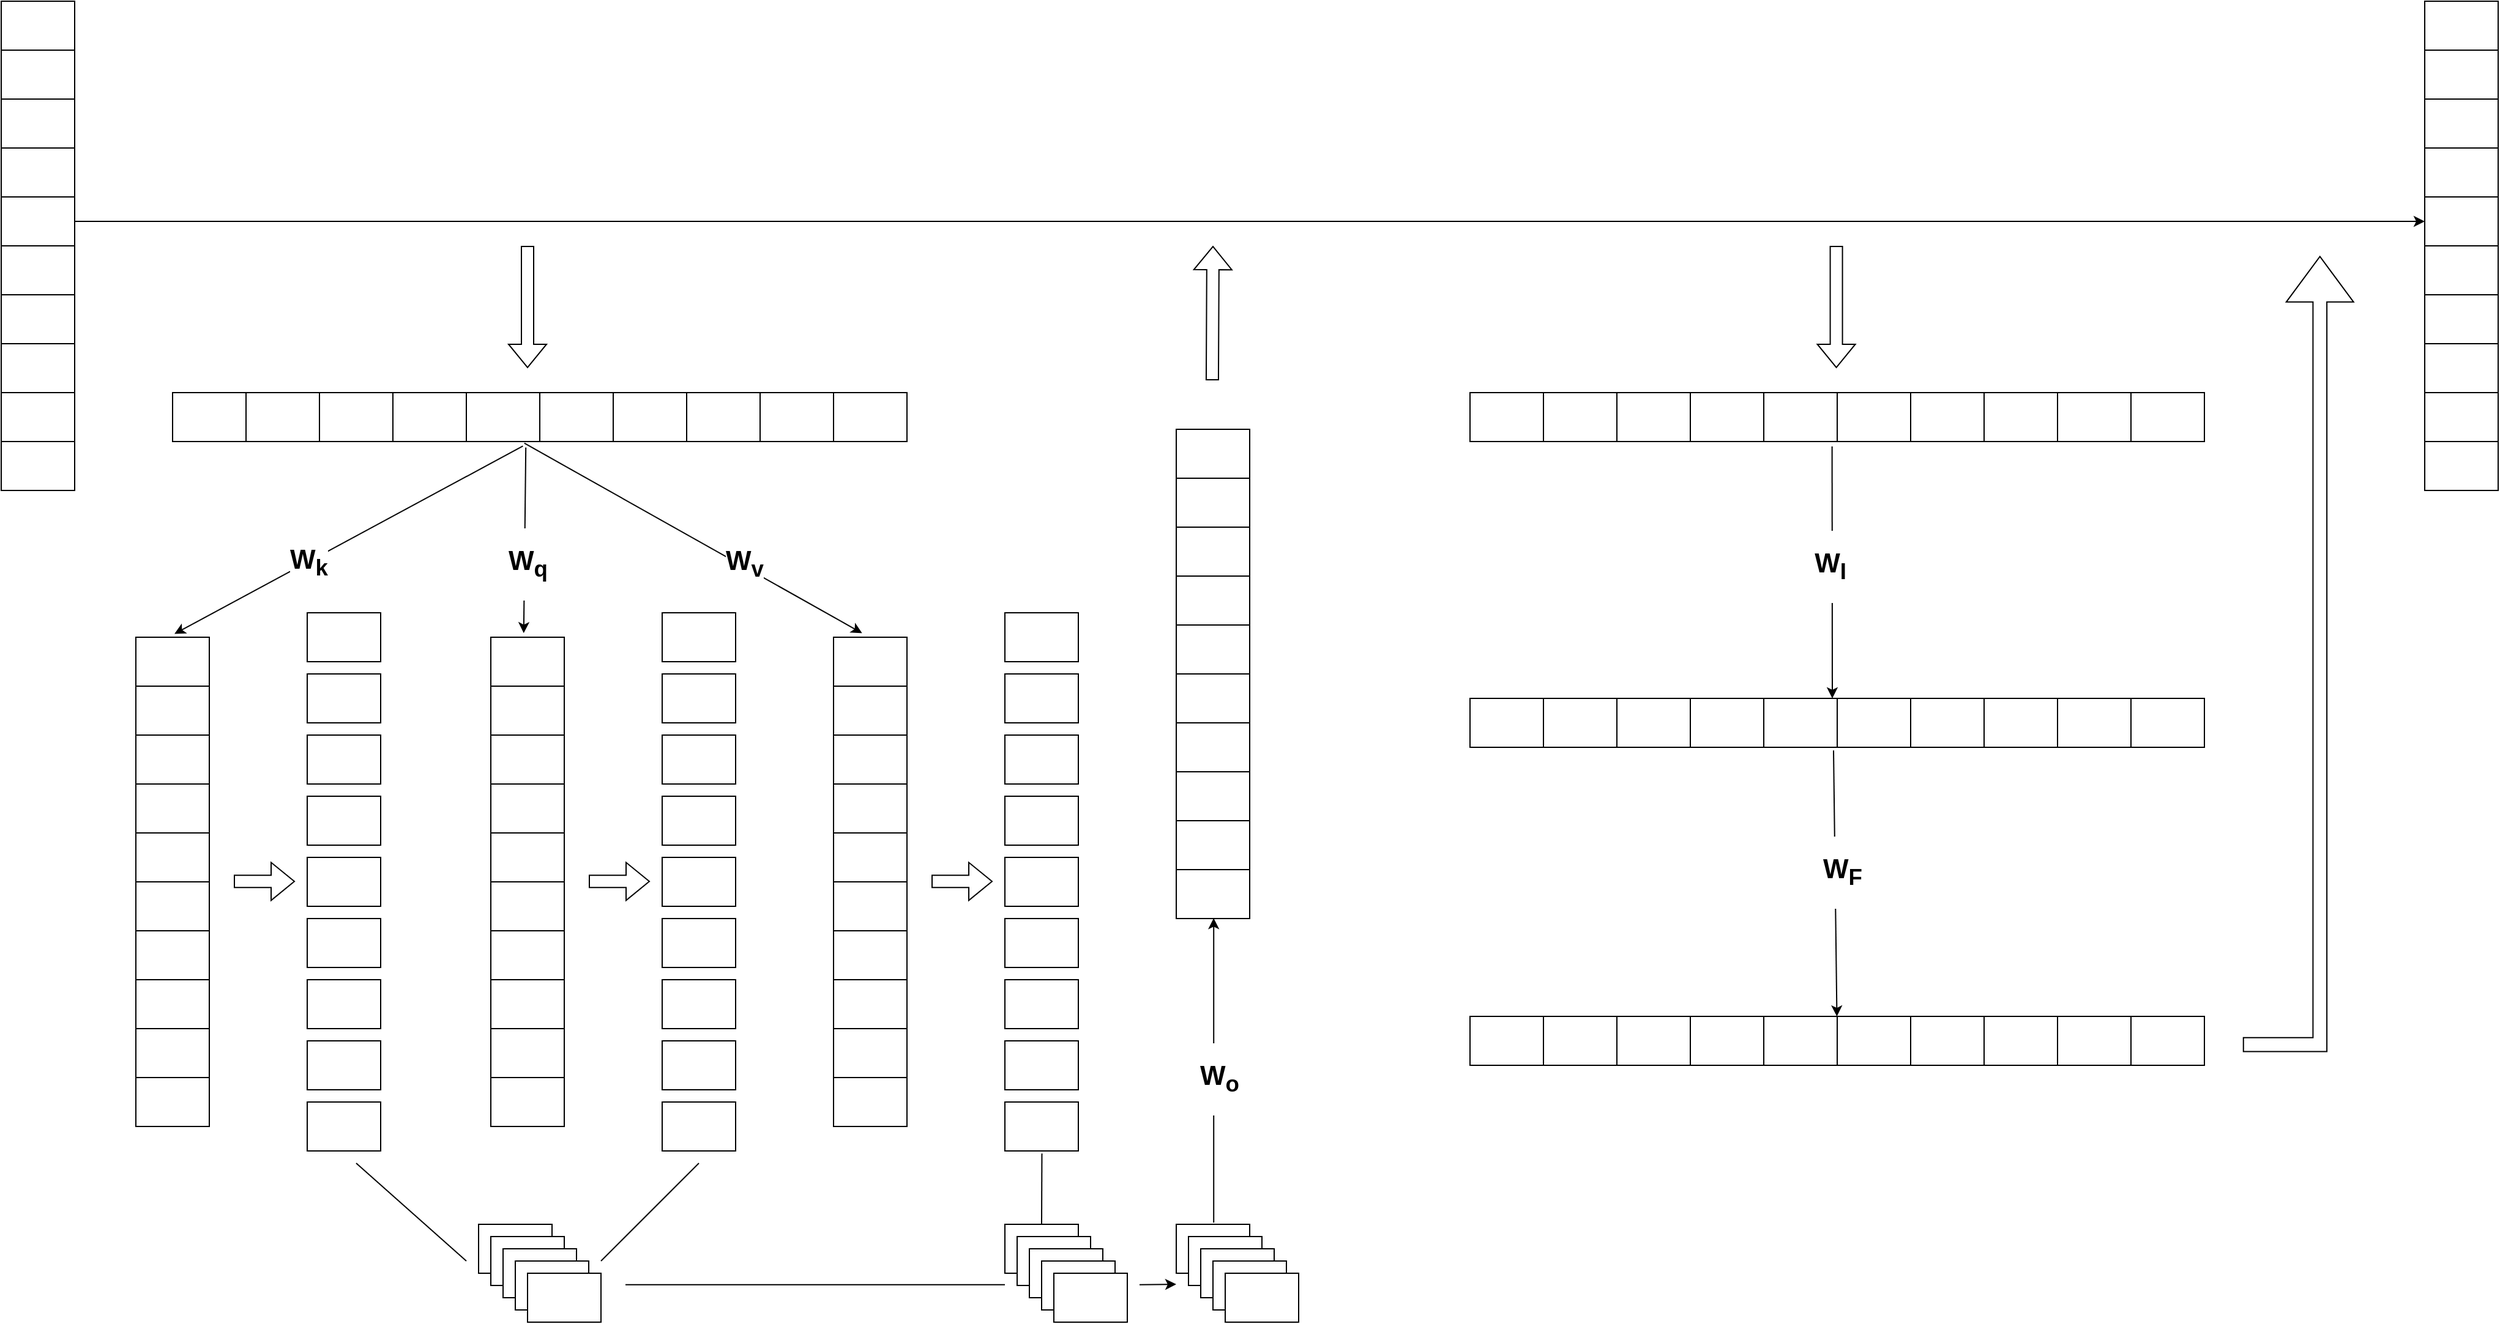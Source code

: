 <mxfile version="24.2.1" type="github">
  <diagram name="第 1 页" id="0md1H4sKqokxsGtkWXHt">
    <mxGraphModel dx="2440" dy="1388" grid="1" gridSize="10" guides="1" tooltips="1" connect="1" arrows="1" fold="1" page="1" pageScale="1" pageWidth="2300" pageHeight="1200" background="none" math="0" shadow="0">
      <root>
        <mxCell id="0" />
        <mxCell id="1" parent="0" />
        <mxCell id="GEDSY83CobMlE2TkKxZo-3" value="" style="shape=table;startSize=0;container=1;collapsible=0;childLayout=tableLayout;" vertex="1" parent="1">
          <mxGeometry x="120" y="70" width="60" height="400" as="geometry" />
        </mxCell>
        <mxCell id="GEDSY83CobMlE2TkKxZo-4" value="" style="shape=tableRow;horizontal=0;startSize=0;swimlaneHead=0;swimlaneBody=0;strokeColor=inherit;top=0;left=0;bottom=0;right=0;collapsible=0;dropTarget=0;fillColor=none;points=[[0,0.5],[1,0.5]];portConstraint=eastwest;" vertex="1" parent="GEDSY83CobMlE2TkKxZo-3">
          <mxGeometry width="60" height="40" as="geometry" />
        </mxCell>
        <mxCell id="GEDSY83CobMlE2TkKxZo-5" value="" style="shape=partialRectangle;html=1;whiteSpace=wrap;connectable=0;strokeColor=inherit;overflow=hidden;fillColor=none;top=0;left=0;bottom=0;right=0;pointerEvents=1;" vertex="1" parent="GEDSY83CobMlE2TkKxZo-4">
          <mxGeometry width="60" height="40" as="geometry">
            <mxRectangle width="60" height="40" as="alternateBounds" />
          </mxGeometry>
        </mxCell>
        <mxCell id="GEDSY83CobMlE2TkKxZo-6" value="" style="shape=tableRow;horizontal=0;startSize=0;swimlaneHead=0;swimlaneBody=0;strokeColor=inherit;top=0;left=0;bottom=0;right=0;collapsible=0;dropTarget=0;fillColor=none;points=[[0,0.5],[1,0.5]];portConstraint=eastwest;" vertex="1" parent="GEDSY83CobMlE2TkKxZo-3">
          <mxGeometry y="40" width="60" height="40" as="geometry" />
        </mxCell>
        <mxCell id="GEDSY83CobMlE2TkKxZo-7" value="" style="shape=partialRectangle;html=1;whiteSpace=wrap;connectable=0;strokeColor=inherit;overflow=hidden;fillColor=none;top=0;left=0;bottom=0;right=0;pointerEvents=1;" vertex="1" parent="GEDSY83CobMlE2TkKxZo-6">
          <mxGeometry width="60" height="40" as="geometry">
            <mxRectangle width="60" height="40" as="alternateBounds" />
          </mxGeometry>
        </mxCell>
        <mxCell id="GEDSY83CobMlE2TkKxZo-8" value="" style="shape=tableRow;horizontal=0;startSize=0;swimlaneHead=0;swimlaneBody=0;strokeColor=inherit;top=0;left=0;bottom=0;right=0;collapsible=0;dropTarget=0;fillColor=none;points=[[0,0.5],[1,0.5]];portConstraint=eastwest;" vertex="1" parent="GEDSY83CobMlE2TkKxZo-3">
          <mxGeometry y="80" width="60" height="40" as="geometry" />
        </mxCell>
        <mxCell id="GEDSY83CobMlE2TkKxZo-9" value="" style="shape=partialRectangle;html=1;whiteSpace=wrap;connectable=0;strokeColor=inherit;overflow=hidden;fillColor=none;top=0;left=0;bottom=0;right=0;pointerEvents=1;" vertex="1" parent="GEDSY83CobMlE2TkKxZo-8">
          <mxGeometry width="60" height="40" as="geometry">
            <mxRectangle width="60" height="40" as="alternateBounds" />
          </mxGeometry>
        </mxCell>
        <mxCell id="GEDSY83CobMlE2TkKxZo-10" value="" style="shape=tableRow;horizontal=0;startSize=0;swimlaneHead=0;swimlaneBody=0;strokeColor=inherit;top=0;left=0;bottom=0;right=0;collapsible=0;dropTarget=0;fillColor=none;points=[[0,0.5],[1,0.5]];portConstraint=eastwest;" vertex="1" parent="GEDSY83CobMlE2TkKxZo-3">
          <mxGeometry y="120" width="60" height="40" as="geometry" />
        </mxCell>
        <mxCell id="GEDSY83CobMlE2TkKxZo-11" value="" style="shape=partialRectangle;html=1;whiteSpace=wrap;connectable=0;strokeColor=inherit;overflow=hidden;fillColor=none;top=0;left=0;bottom=0;right=0;pointerEvents=1;" vertex="1" parent="GEDSY83CobMlE2TkKxZo-10">
          <mxGeometry width="60" height="40" as="geometry">
            <mxRectangle width="60" height="40" as="alternateBounds" />
          </mxGeometry>
        </mxCell>
        <mxCell id="GEDSY83CobMlE2TkKxZo-12" value="" style="shape=tableRow;horizontal=0;startSize=0;swimlaneHead=0;swimlaneBody=0;strokeColor=inherit;top=0;left=0;bottom=0;right=0;collapsible=0;dropTarget=0;fillColor=none;points=[[0,0.5],[1,0.5]];portConstraint=eastwest;" vertex="1" parent="GEDSY83CobMlE2TkKxZo-3">
          <mxGeometry y="160" width="60" height="40" as="geometry" />
        </mxCell>
        <mxCell id="GEDSY83CobMlE2TkKxZo-13" value="" style="shape=partialRectangle;html=1;whiteSpace=wrap;connectable=0;strokeColor=inherit;overflow=hidden;fillColor=none;top=0;left=0;bottom=0;right=0;pointerEvents=1;" vertex="1" parent="GEDSY83CobMlE2TkKxZo-12">
          <mxGeometry width="60" height="40" as="geometry">
            <mxRectangle width="60" height="40" as="alternateBounds" />
          </mxGeometry>
        </mxCell>
        <mxCell id="GEDSY83CobMlE2TkKxZo-14" value="" style="shape=tableRow;horizontal=0;startSize=0;swimlaneHead=0;swimlaneBody=0;strokeColor=inherit;top=0;left=0;bottom=0;right=0;collapsible=0;dropTarget=0;fillColor=none;points=[[0,0.5],[1,0.5]];portConstraint=eastwest;" vertex="1" parent="GEDSY83CobMlE2TkKxZo-3">
          <mxGeometry y="200" width="60" height="40" as="geometry" />
        </mxCell>
        <mxCell id="GEDSY83CobMlE2TkKxZo-15" value="" style="shape=partialRectangle;html=1;whiteSpace=wrap;connectable=0;strokeColor=inherit;overflow=hidden;fillColor=none;top=0;left=0;bottom=0;right=0;pointerEvents=1;" vertex="1" parent="GEDSY83CobMlE2TkKxZo-14">
          <mxGeometry width="60" height="40" as="geometry">
            <mxRectangle width="60" height="40" as="alternateBounds" />
          </mxGeometry>
        </mxCell>
        <mxCell id="GEDSY83CobMlE2TkKxZo-16" value="" style="shape=tableRow;horizontal=0;startSize=0;swimlaneHead=0;swimlaneBody=0;strokeColor=inherit;top=0;left=0;bottom=0;right=0;collapsible=0;dropTarget=0;fillColor=none;points=[[0,0.5],[1,0.5]];portConstraint=eastwest;" vertex="1" parent="GEDSY83CobMlE2TkKxZo-3">
          <mxGeometry y="240" width="60" height="40" as="geometry" />
        </mxCell>
        <mxCell id="GEDSY83CobMlE2TkKxZo-17" value="" style="shape=partialRectangle;html=1;whiteSpace=wrap;connectable=0;strokeColor=inherit;overflow=hidden;fillColor=none;top=0;left=0;bottom=0;right=0;pointerEvents=1;" vertex="1" parent="GEDSY83CobMlE2TkKxZo-16">
          <mxGeometry width="60" height="40" as="geometry">
            <mxRectangle width="60" height="40" as="alternateBounds" />
          </mxGeometry>
        </mxCell>
        <mxCell id="GEDSY83CobMlE2TkKxZo-18" value="" style="shape=tableRow;horizontal=0;startSize=0;swimlaneHead=0;swimlaneBody=0;strokeColor=inherit;top=0;left=0;bottom=0;right=0;collapsible=0;dropTarget=0;fillColor=none;points=[[0,0.5],[1,0.5]];portConstraint=eastwest;" vertex="1" parent="GEDSY83CobMlE2TkKxZo-3">
          <mxGeometry y="280" width="60" height="40" as="geometry" />
        </mxCell>
        <mxCell id="GEDSY83CobMlE2TkKxZo-19" value="" style="shape=partialRectangle;html=1;whiteSpace=wrap;connectable=0;strokeColor=inherit;overflow=hidden;fillColor=none;top=0;left=0;bottom=0;right=0;pointerEvents=1;" vertex="1" parent="GEDSY83CobMlE2TkKxZo-18">
          <mxGeometry width="60" height="40" as="geometry">
            <mxRectangle width="60" height="40" as="alternateBounds" />
          </mxGeometry>
        </mxCell>
        <mxCell id="GEDSY83CobMlE2TkKxZo-20" value="" style="shape=tableRow;horizontal=0;startSize=0;swimlaneHead=0;swimlaneBody=0;strokeColor=inherit;top=0;left=0;bottom=0;right=0;collapsible=0;dropTarget=0;fillColor=none;points=[[0,0.5],[1,0.5]];portConstraint=eastwest;" vertex="1" parent="GEDSY83CobMlE2TkKxZo-3">
          <mxGeometry y="320" width="60" height="40" as="geometry" />
        </mxCell>
        <mxCell id="GEDSY83CobMlE2TkKxZo-21" value="" style="shape=partialRectangle;html=1;whiteSpace=wrap;connectable=0;strokeColor=inherit;overflow=hidden;fillColor=none;top=0;left=0;bottom=0;right=0;pointerEvents=1;" vertex="1" parent="GEDSY83CobMlE2TkKxZo-20">
          <mxGeometry width="60" height="40" as="geometry">
            <mxRectangle width="60" height="40" as="alternateBounds" />
          </mxGeometry>
        </mxCell>
        <mxCell id="GEDSY83CobMlE2TkKxZo-22" value="" style="shape=tableRow;horizontal=0;startSize=0;swimlaneHead=0;swimlaneBody=0;strokeColor=inherit;top=0;left=0;bottom=0;right=0;collapsible=0;dropTarget=0;fillColor=none;points=[[0,0.5],[1,0.5]];portConstraint=eastwest;" vertex="1" parent="GEDSY83CobMlE2TkKxZo-3">
          <mxGeometry y="360" width="60" height="40" as="geometry" />
        </mxCell>
        <mxCell id="GEDSY83CobMlE2TkKxZo-23" value="" style="shape=partialRectangle;html=1;whiteSpace=wrap;connectable=0;strokeColor=inherit;overflow=hidden;fillColor=none;top=0;left=0;bottom=0;right=0;pointerEvents=1;" vertex="1" parent="GEDSY83CobMlE2TkKxZo-22">
          <mxGeometry width="60" height="40" as="geometry">
            <mxRectangle width="60" height="40" as="alternateBounds" />
          </mxGeometry>
        </mxCell>
        <mxCell id="GEDSY83CobMlE2TkKxZo-24" value="" style="endArrow=classic;html=1;rounded=0;entryX=0;entryY=0.5;entryDx=0;entryDy=0;exitX=1;exitY=0.5;exitDx=0;exitDy=0;" edge="1" parent="1" source="GEDSY83CobMlE2TkKxZo-12" target="GEDSY83CobMlE2TkKxZo-34">
          <mxGeometry width="50" height="50" relative="1" as="geometry">
            <mxPoint x="180" y="320" as="sourcePoint" />
            <mxPoint x="1130" y="320" as="targetPoint" />
          </mxGeometry>
        </mxCell>
        <mxCell id="GEDSY83CobMlE2TkKxZo-25" value="" style="shape=table;startSize=0;container=1;collapsible=0;childLayout=tableLayout;" vertex="1" parent="1">
          <mxGeometry x="2100" y="70" width="60" height="400" as="geometry" />
        </mxCell>
        <mxCell id="GEDSY83CobMlE2TkKxZo-26" value="" style="shape=tableRow;horizontal=0;startSize=0;swimlaneHead=0;swimlaneBody=0;strokeColor=inherit;top=0;left=0;bottom=0;right=0;collapsible=0;dropTarget=0;fillColor=none;points=[[0,0.5],[1,0.5]];portConstraint=eastwest;" vertex="1" parent="GEDSY83CobMlE2TkKxZo-25">
          <mxGeometry width="60" height="40" as="geometry" />
        </mxCell>
        <mxCell id="GEDSY83CobMlE2TkKxZo-27" value="" style="shape=partialRectangle;html=1;whiteSpace=wrap;connectable=0;strokeColor=inherit;overflow=hidden;fillColor=none;top=0;left=0;bottom=0;right=0;pointerEvents=1;" vertex="1" parent="GEDSY83CobMlE2TkKxZo-26">
          <mxGeometry width="60" height="40" as="geometry">
            <mxRectangle width="60" height="40" as="alternateBounds" />
          </mxGeometry>
        </mxCell>
        <mxCell id="GEDSY83CobMlE2TkKxZo-28" value="" style="shape=tableRow;horizontal=0;startSize=0;swimlaneHead=0;swimlaneBody=0;strokeColor=inherit;top=0;left=0;bottom=0;right=0;collapsible=0;dropTarget=0;fillColor=none;points=[[0,0.5],[1,0.5]];portConstraint=eastwest;" vertex="1" parent="GEDSY83CobMlE2TkKxZo-25">
          <mxGeometry y="40" width="60" height="40" as="geometry" />
        </mxCell>
        <mxCell id="GEDSY83CobMlE2TkKxZo-29" value="" style="shape=partialRectangle;html=1;whiteSpace=wrap;connectable=0;strokeColor=inherit;overflow=hidden;fillColor=none;top=0;left=0;bottom=0;right=0;pointerEvents=1;" vertex="1" parent="GEDSY83CobMlE2TkKxZo-28">
          <mxGeometry width="60" height="40" as="geometry">
            <mxRectangle width="60" height="40" as="alternateBounds" />
          </mxGeometry>
        </mxCell>
        <mxCell id="GEDSY83CobMlE2TkKxZo-30" value="" style="shape=tableRow;horizontal=0;startSize=0;swimlaneHead=0;swimlaneBody=0;strokeColor=inherit;top=0;left=0;bottom=0;right=0;collapsible=0;dropTarget=0;fillColor=none;points=[[0,0.5],[1,0.5]];portConstraint=eastwest;" vertex="1" parent="GEDSY83CobMlE2TkKxZo-25">
          <mxGeometry y="80" width="60" height="40" as="geometry" />
        </mxCell>
        <mxCell id="GEDSY83CobMlE2TkKxZo-31" value="" style="shape=partialRectangle;html=1;whiteSpace=wrap;connectable=0;strokeColor=inherit;overflow=hidden;fillColor=none;top=0;left=0;bottom=0;right=0;pointerEvents=1;" vertex="1" parent="GEDSY83CobMlE2TkKxZo-30">
          <mxGeometry width="60" height="40" as="geometry">
            <mxRectangle width="60" height="40" as="alternateBounds" />
          </mxGeometry>
        </mxCell>
        <mxCell id="GEDSY83CobMlE2TkKxZo-32" value="" style="shape=tableRow;horizontal=0;startSize=0;swimlaneHead=0;swimlaneBody=0;strokeColor=inherit;top=0;left=0;bottom=0;right=0;collapsible=0;dropTarget=0;fillColor=none;points=[[0,0.5],[1,0.5]];portConstraint=eastwest;" vertex="1" parent="GEDSY83CobMlE2TkKxZo-25">
          <mxGeometry y="120" width="60" height="40" as="geometry" />
        </mxCell>
        <mxCell id="GEDSY83CobMlE2TkKxZo-33" value="" style="shape=partialRectangle;html=1;whiteSpace=wrap;connectable=0;strokeColor=inherit;overflow=hidden;fillColor=none;top=0;left=0;bottom=0;right=0;pointerEvents=1;" vertex="1" parent="GEDSY83CobMlE2TkKxZo-32">
          <mxGeometry width="60" height="40" as="geometry">
            <mxRectangle width="60" height="40" as="alternateBounds" />
          </mxGeometry>
        </mxCell>
        <mxCell id="GEDSY83CobMlE2TkKxZo-34" value="" style="shape=tableRow;horizontal=0;startSize=0;swimlaneHead=0;swimlaneBody=0;strokeColor=inherit;top=0;left=0;bottom=0;right=0;collapsible=0;dropTarget=0;fillColor=none;points=[[0,0.5],[1,0.5]];portConstraint=eastwest;" vertex="1" parent="GEDSY83CobMlE2TkKxZo-25">
          <mxGeometry y="160" width="60" height="40" as="geometry" />
        </mxCell>
        <mxCell id="GEDSY83CobMlE2TkKxZo-35" value="" style="shape=partialRectangle;html=1;whiteSpace=wrap;connectable=0;strokeColor=inherit;overflow=hidden;fillColor=none;top=0;left=0;bottom=0;right=0;pointerEvents=1;" vertex="1" parent="GEDSY83CobMlE2TkKxZo-34">
          <mxGeometry width="60" height="40" as="geometry">
            <mxRectangle width="60" height="40" as="alternateBounds" />
          </mxGeometry>
        </mxCell>
        <mxCell id="GEDSY83CobMlE2TkKxZo-36" value="" style="shape=tableRow;horizontal=0;startSize=0;swimlaneHead=0;swimlaneBody=0;strokeColor=inherit;top=0;left=0;bottom=0;right=0;collapsible=0;dropTarget=0;fillColor=none;points=[[0,0.5],[1,0.5]];portConstraint=eastwest;" vertex="1" parent="GEDSY83CobMlE2TkKxZo-25">
          <mxGeometry y="200" width="60" height="40" as="geometry" />
        </mxCell>
        <mxCell id="GEDSY83CobMlE2TkKxZo-37" value="" style="shape=partialRectangle;html=1;whiteSpace=wrap;connectable=0;strokeColor=inherit;overflow=hidden;fillColor=none;top=0;left=0;bottom=0;right=0;pointerEvents=1;" vertex="1" parent="GEDSY83CobMlE2TkKxZo-36">
          <mxGeometry width="60" height="40" as="geometry">
            <mxRectangle width="60" height="40" as="alternateBounds" />
          </mxGeometry>
        </mxCell>
        <mxCell id="GEDSY83CobMlE2TkKxZo-38" value="" style="shape=tableRow;horizontal=0;startSize=0;swimlaneHead=0;swimlaneBody=0;strokeColor=inherit;top=0;left=0;bottom=0;right=0;collapsible=0;dropTarget=0;fillColor=none;points=[[0,0.5],[1,0.5]];portConstraint=eastwest;" vertex="1" parent="GEDSY83CobMlE2TkKxZo-25">
          <mxGeometry y="240" width="60" height="40" as="geometry" />
        </mxCell>
        <mxCell id="GEDSY83CobMlE2TkKxZo-39" value="" style="shape=partialRectangle;html=1;whiteSpace=wrap;connectable=0;strokeColor=inherit;overflow=hidden;fillColor=none;top=0;left=0;bottom=0;right=0;pointerEvents=1;" vertex="1" parent="GEDSY83CobMlE2TkKxZo-38">
          <mxGeometry width="60" height="40" as="geometry">
            <mxRectangle width="60" height="40" as="alternateBounds" />
          </mxGeometry>
        </mxCell>
        <mxCell id="GEDSY83CobMlE2TkKxZo-40" value="" style="shape=tableRow;horizontal=0;startSize=0;swimlaneHead=0;swimlaneBody=0;strokeColor=inherit;top=0;left=0;bottom=0;right=0;collapsible=0;dropTarget=0;fillColor=none;points=[[0,0.5],[1,0.5]];portConstraint=eastwest;" vertex="1" parent="GEDSY83CobMlE2TkKxZo-25">
          <mxGeometry y="280" width="60" height="40" as="geometry" />
        </mxCell>
        <mxCell id="GEDSY83CobMlE2TkKxZo-41" value="" style="shape=partialRectangle;html=1;whiteSpace=wrap;connectable=0;strokeColor=inherit;overflow=hidden;fillColor=none;top=0;left=0;bottom=0;right=0;pointerEvents=1;" vertex="1" parent="GEDSY83CobMlE2TkKxZo-40">
          <mxGeometry width="60" height="40" as="geometry">
            <mxRectangle width="60" height="40" as="alternateBounds" />
          </mxGeometry>
        </mxCell>
        <mxCell id="GEDSY83CobMlE2TkKxZo-42" value="" style="shape=tableRow;horizontal=0;startSize=0;swimlaneHead=0;swimlaneBody=0;strokeColor=inherit;top=0;left=0;bottom=0;right=0;collapsible=0;dropTarget=0;fillColor=none;points=[[0,0.5],[1,0.5]];portConstraint=eastwest;" vertex="1" parent="GEDSY83CobMlE2TkKxZo-25">
          <mxGeometry y="320" width="60" height="40" as="geometry" />
        </mxCell>
        <mxCell id="GEDSY83CobMlE2TkKxZo-43" value="" style="shape=partialRectangle;html=1;whiteSpace=wrap;connectable=0;strokeColor=inherit;overflow=hidden;fillColor=none;top=0;left=0;bottom=0;right=0;pointerEvents=1;" vertex="1" parent="GEDSY83CobMlE2TkKxZo-42">
          <mxGeometry width="60" height="40" as="geometry">
            <mxRectangle width="60" height="40" as="alternateBounds" />
          </mxGeometry>
        </mxCell>
        <mxCell id="GEDSY83CobMlE2TkKxZo-44" value="" style="shape=tableRow;horizontal=0;startSize=0;swimlaneHead=0;swimlaneBody=0;strokeColor=inherit;top=0;left=0;bottom=0;right=0;collapsible=0;dropTarget=0;fillColor=none;points=[[0,0.5],[1,0.5]];portConstraint=eastwest;" vertex="1" parent="GEDSY83CobMlE2TkKxZo-25">
          <mxGeometry y="360" width="60" height="40" as="geometry" />
        </mxCell>
        <mxCell id="GEDSY83CobMlE2TkKxZo-45" value="" style="shape=partialRectangle;html=1;whiteSpace=wrap;connectable=0;strokeColor=inherit;overflow=hidden;fillColor=none;top=0;left=0;bottom=0;right=0;pointerEvents=1;" vertex="1" parent="GEDSY83CobMlE2TkKxZo-44">
          <mxGeometry width="60" height="40" as="geometry">
            <mxRectangle width="60" height="40" as="alternateBounds" />
          </mxGeometry>
        </mxCell>
        <mxCell id="GEDSY83CobMlE2TkKxZo-46" value="" style="shape=flexArrow;endArrow=classic;html=1;rounded=0;" edge="1" parent="1">
          <mxGeometry width="50" height="50" relative="1" as="geometry">
            <mxPoint x="550" y="270" as="sourcePoint" />
            <mxPoint x="550" y="370" as="targetPoint" />
          </mxGeometry>
        </mxCell>
        <mxCell id="GEDSY83CobMlE2TkKxZo-70" value="" style="shape=table;startSize=0;container=1;collapsible=0;childLayout=tableLayout;" vertex="1" parent="1">
          <mxGeometry x="260" y="390" width="600" height="40" as="geometry" />
        </mxCell>
        <mxCell id="GEDSY83CobMlE2TkKxZo-71" value="" style="shape=tableRow;horizontal=0;startSize=0;swimlaneHead=0;swimlaneBody=0;strokeColor=inherit;top=0;left=0;bottom=0;right=0;collapsible=0;dropTarget=0;fillColor=none;points=[[0,0.5],[1,0.5]];portConstraint=eastwest;" vertex="1" parent="GEDSY83CobMlE2TkKxZo-70">
          <mxGeometry width="600" height="40" as="geometry" />
        </mxCell>
        <mxCell id="GEDSY83CobMlE2TkKxZo-72" value="" style="shape=partialRectangle;html=1;whiteSpace=wrap;connectable=0;strokeColor=inherit;overflow=hidden;fillColor=none;top=0;left=0;bottom=0;right=0;pointerEvents=1;" vertex="1" parent="GEDSY83CobMlE2TkKxZo-71">
          <mxGeometry width="60" height="40" as="geometry">
            <mxRectangle width="60" height="40" as="alternateBounds" />
          </mxGeometry>
        </mxCell>
        <mxCell id="GEDSY83CobMlE2TkKxZo-73" value="" style="shape=partialRectangle;html=1;whiteSpace=wrap;connectable=0;strokeColor=inherit;overflow=hidden;fillColor=none;top=0;left=0;bottom=0;right=0;pointerEvents=1;" vertex="1" parent="GEDSY83CobMlE2TkKxZo-71">
          <mxGeometry x="60" width="60" height="40" as="geometry">
            <mxRectangle width="60" height="40" as="alternateBounds" />
          </mxGeometry>
        </mxCell>
        <mxCell id="GEDSY83CobMlE2TkKxZo-74" value="" style="shape=partialRectangle;html=1;whiteSpace=wrap;connectable=0;strokeColor=inherit;overflow=hidden;fillColor=none;top=0;left=0;bottom=0;right=0;pointerEvents=1;" vertex="1" parent="GEDSY83CobMlE2TkKxZo-71">
          <mxGeometry x="120" width="60" height="40" as="geometry">
            <mxRectangle width="60" height="40" as="alternateBounds" />
          </mxGeometry>
        </mxCell>
        <mxCell id="GEDSY83CobMlE2TkKxZo-75" value="" style="shape=partialRectangle;html=1;whiteSpace=wrap;connectable=0;strokeColor=inherit;overflow=hidden;fillColor=none;top=0;left=0;bottom=0;right=0;pointerEvents=1;" vertex="1" parent="GEDSY83CobMlE2TkKxZo-71">
          <mxGeometry x="180" width="60" height="40" as="geometry">
            <mxRectangle width="60" height="40" as="alternateBounds" />
          </mxGeometry>
        </mxCell>
        <mxCell id="GEDSY83CobMlE2TkKxZo-76" value="" style="shape=partialRectangle;html=1;whiteSpace=wrap;connectable=0;strokeColor=inherit;overflow=hidden;fillColor=none;top=0;left=0;bottom=0;right=0;pointerEvents=1;" vertex="1" parent="GEDSY83CobMlE2TkKxZo-71">
          <mxGeometry x="240" width="60" height="40" as="geometry">
            <mxRectangle width="60" height="40" as="alternateBounds" />
          </mxGeometry>
        </mxCell>
        <mxCell id="GEDSY83CobMlE2TkKxZo-77" value="" style="shape=partialRectangle;html=1;whiteSpace=wrap;connectable=0;strokeColor=inherit;overflow=hidden;fillColor=none;top=0;left=0;bottom=0;right=0;pointerEvents=1;" vertex="1" parent="GEDSY83CobMlE2TkKxZo-71">
          <mxGeometry x="300" width="60" height="40" as="geometry">
            <mxRectangle width="60" height="40" as="alternateBounds" />
          </mxGeometry>
        </mxCell>
        <mxCell id="GEDSY83CobMlE2TkKxZo-78" value="" style="shape=partialRectangle;html=1;whiteSpace=wrap;connectable=0;strokeColor=inherit;overflow=hidden;fillColor=none;top=0;left=0;bottom=0;right=0;pointerEvents=1;" vertex="1" parent="GEDSY83CobMlE2TkKxZo-71">
          <mxGeometry x="360" width="60" height="40" as="geometry">
            <mxRectangle width="60" height="40" as="alternateBounds" />
          </mxGeometry>
        </mxCell>
        <mxCell id="GEDSY83CobMlE2TkKxZo-79" value="" style="shape=partialRectangle;html=1;whiteSpace=wrap;connectable=0;strokeColor=inherit;overflow=hidden;fillColor=none;top=0;left=0;bottom=0;right=0;pointerEvents=1;" vertex="1" parent="GEDSY83CobMlE2TkKxZo-71">
          <mxGeometry x="420" width="60" height="40" as="geometry">
            <mxRectangle width="60" height="40" as="alternateBounds" />
          </mxGeometry>
        </mxCell>
        <mxCell id="GEDSY83CobMlE2TkKxZo-80" value="" style="shape=partialRectangle;html=1;whiteSpace=wrap;connectable=0;strokeColor=inherit;overflow=hidden;fillColor=none;top=0;left=0;bottom=0;right=0;pointerEvents=1;" vertex="1" parent="GEDSY83CobMlE2TkKxZo-71">
          <mxGeometry x="480" width="60" height="40" as="geometry">
            <mxRectangle width="60" height="40" as="alternateBounds" />
          </mxGeometry>
        </mxCell>
        <mxCell id="GEDSY83CobMlE2TkKxZo-81" value="" style="shape=partialRectangle;html=1;whiteSpace=wrap;connectable=0;strokeColor=inherit;overflow=hidden;fillColor=none;top=0;left=0;bottom=0;right=0;pointerEvents=1;" vertex="1" parent="GEDSY83CobMlE2TkKxZo-71">
          <mxGeometry x="540" width="60" height="40" as="geometry">
            <mxRectangle width="60" height="40" as="alternateBounds" />
          </mxGeometry>
        </mxCell>
        <mxCell id="GEDSY83CobMlE2TkKxZo-82" value="" style="shape=table;startSize=0;container=1;collapsible=0;childLayout=tableLayout;" vertex="1" parent="1">
          <mxGeometry x="230" y="590" width="60" height="400" as="geometry" />
        </mxCell>
        <mxCell id="GEDSY83CobMlE2TkKxZo-83" value="" style="shape=tableRow;horizontal=0;startSize=0;swimlaneHead=0;swimlaneBody=0;strokeColor=inherit;top=0;left=0;bottom=0;right=0;collapsible=0;dropTarget=0;fillColor=none;points=[[0,0.5],[1,0.5]];portConstraint=eastwest;" vertex="1" parent="GEDSY83CobMlE2TkKxZo-82">
          <mxGeometry width="60" height="40" as="geometry" />
        </mxCell>
        <mxCell id="GEDSY83CobMlE2TkKxZo-84" value="" style="shape=partialRectangle;html=1;whiteSpace=wrap;connectable=0;strokeColor=inherit;overflow=hidden;fillColor=none;top=0;left=0;bottom=0;right=0;pointerEvents=1;" vertex="1" parent="GEDSY83CobMlE2TkKxZo-83">
          <mxGeometry width="60" height="40" as="geometry">
            <mxRectangle width="60" height="40" as="alternateBounds" />
          </mxGeometry>
        </mxCell>
        <mxCell id="GEDSY83CobMlE2TkKxZo-85" value="" style="shape=tableRow;horizontal=0;startSize=0;swimlaneHead=0;swimlaneBody=0;strokeColor=inherit;top=0;left=0;bottom=0;right=0;collapsible=0;dropTarget=0;fillColor=none;points=[[0,0.5],[1,0.5]];portConstraint=eastwest;" vertex="1" parent="GEDSY83CobMlE2TkKxZo-82">
          <mxGeometry y="40" width="60" height="40" as="geometry" />
        </mxCell>
        <mxCell id="GEDSY83CobMlE2TkKxZo-86" value="" style="shape=partialRectangle;html=1;whiteSpace=wrap;connectable=0;strokeColor=inherit;overflow=hidden;fillColor=none;top=0;left=0;bottom=0;right=0;pointerEvents=1;" vertex="1" parent="GEDSY83CobMlE2TkKxZo-85">
          <mxGeometry width="60" height="40" as="geometry">
            <mxRectangle width="60" height="40" as="alternateBounds" />
          </mxGeometry>
        </mxCell>
        <mxCell id="GEDSY83CobMlE2TkKxZo-87" value="" style="shape=tableRow;horizontal=0;startSize=0;swimlaneHead=0;swimlaneBody=0;strokeColor=inherit;top=0;left=0;bottom=0;right=0;collapsible=0;dropTarget=0;fillColor=none;points=[[0,0.5],[1,0.5]];portConstraint=eastwest;" vertex="1" parent="GEDSY83CobMlE2TkKxZo-82">
          <mxGeometry y="80" width="60" height="40" as="geometry" />
        </mxCell>
        <mxCell id="GEDSY83CobMlE2TkKxZo-88" value="" style="shape=partialRectangle;html=1;whiteSpace=wrap;connectable=0;strokeColor=inherit;overflow=hidden;fillColor=none;top=0;left=0;bottom=0;right=0;pointerEvents=1;" vertex="1" parent="GEDSY83CobMlE2TkKxZo-87">
          <mxGeometry width="60" height="40" as="geometry">
            <mxRectangle width="60" height="40" as="alternateBounds" />
          </mxGeometry>
        </mxCell>
        <mxCell id="GEDSY83CobMlE2TkKxZo-89" value="" style="shape=tableRow;horizontal=0;startSize=0;swimlaneHead=0;swimlaneBody=0;strokeColor=inherit;top=0;left=0;bottom=0;right=0;collapsible=0;dropTarget=0;fillColor=none;points=[[0,0.5],[1,0.5]];portConstraint=eastwest;" vertex="1" parent="GEDSY83CobMlE2TkKxZo-82">
          <mxGeometry y="120" width="60" height="40" as="geometry" />
        </mxCell>
        <mxCell id="GEDSY83CobMlE2TkKxZo-90" value="" style="shape=partialRectangle;html=1;whiteSpace=wrap;connectable=0;strokeColor=inherit;overflow=hidden;fillColor=none;top=0;left=0;bottom=0;right=0;pointerEvents=1;" vertex="1" parent="GEDSY83CobMlE2TkKxZo-89">
          <mxGeometry width="60" height="40" as="geometry">
            <mxRectangle width="60" height="40" as="alternateBounds" />
          </mxGeometry>
        </mxCell>
        <mxCell id="GEDSY83CobMlE2TkKxZo-91" value="" style="shape=tableRow;horizontal=0;startSize=0;swimlaneHead=0;swimlaneBody=0;strokeColor=inherit;top=0;left=0;bottom=0;right=0;collapsible=0;dropTarget=0;fillColor=none;points=[[0,0.5],[1,0.5]];portConstraint=eastwest;" vertex="1" parent="GEDSY83CobMlE2TkKxZo-82">
          <mxGeometry y="160" width="60" height="40" as="geometry" />
        </mxCell>
        <mxCell id="GEDSY83CobMlE2TkKxZo-92" value="" style="shape=partialRectangle;html=1;whiteSpace=wrap;connectable=0;strokeColor=inherit;overflow=hidden;fillColor=none;top=0;left=0;bottom=0;right=0;pointerEvents=1;" vertex="1" parent="GEDSY83CobMlE2TkKxZo-91">
          <mxGeometry width="60" height="40" as="geometry">
            <mxRectangle width="60" height="40" as="alternateBounds" />
          </mxGeometry>
        </mxCell>
        <mxCell id="GEDSY83CobMlE2TkKxZo-93" value="" style="shape=tableRow;horizontal=0;startSize=0;swimlaneHead=0;swimlaneBody=0;strokeColor=inherit;top=0;left=0;bottom=0;right=0;collapsible=0;dropTarget=0;fillColor=none;points=[[0,0.5],[1,0.5]];portConstraint=eastwest;" vertex="1" parent="GEDSY83CobMlE2TkKxZo-82">
          <mxGeometry y="200" width="60" height="40" as="geometry" />
        </mxCell>
        <mxCell id="GEDSY83CobMlE2TkKxZo-94" value="" style="shape=partialRectangle;html=1;whiteSpace=wrap;connectable=0;strokeColor=inherit;overflow=hidden;fillColor=none;top=0;left=0;bottom=0;right=0;pointerEvents=1;" vertex="1" parent="GEDSY83CobMlE2TkKxZo-93">
          <mxGeometry width="60" height="40" as="geometry">
            <mxRectangle width="60" height="40" as="alternateBounds" />
          </mxGeometry>
        </mxCell>
        <mxCell id="GEDSY83CobMlE2TkKxZo-95" value="" style="shape=tableRow;horizontal=0;startSize=0;swimlaneHead=0;swimlaneBody=0;strokeColor=inherit;top=0;left=0;bottom=0;right=0;collapsible=0;dropTarget=0;fillColor=none;points=[[0,0.5],[1,0.5]];portConstraint=eastwest;" vertex="1" parent="GEDSY83CobMlE2TkKxZo-82">
          <mxGeometry y="240" width="60" height="40" as="geometry" />
        </mxCell>
        <mxCell id="GEDSY83CobMlE2TkKxZo-96" value="" style="shape=partialRectangle;html=1;whiteSpace=wrap;connectable=0;strokeColor=inherit;overflow=hidden;fillColor=none;top=0;left=0;bottom=0;right=0;pointerEvents=1;" vertex="1" parent="GEDSY83CobMlE2TkKxZo-95">
          <mxGeometry width="60" height="40" as="geometry">
            <mxRectangle width="60" height="40" as="alternateBounds" />
          </mxGeometry>
        </mxCell>
        <mxCell id="GEDSY83CobMlE2TkKxZo-97" value="" style="shape=tableRow;horizontal=0;startSize=0;swimlaneHead=0;swimlaneBody=0;strokeColor=inherit;top=0;left=0;bottom=0;right=0;collapsible=0;dropTarget=0;fillColor=none;points=[[0,0.5],[1,0.5]];portConstraint=eastwest;" vertex="1" parent="GEDSY83CobMlE2TkKxZo-82">
          <mxGeometry y="280" width="60" height="40" as="geometry" />
        </mxCell>
        <mxCell id="GEDSY83CobMlE2TkKxZo-98" value="" style="shape=partialRectangle;html=1;whiteSpace=wrap;connectable=0;strokeColor=inherit;overflow=hidden;fillColor=none;top=0;left=0;bottom=0;right=0;pointerEvents=1;" vertex="1" parent="GEDSY83CobMlE2TkKxZo-97">
          <mxGeometry width="60" height="40" as="geometry">
            <mxRectangle width="60" height="40" as="alternateBounds" />
          </mxGeometry>
        </mxCell>
        <mxCell id="GEDSY83CobMlE2TkKxZo-99" value="" style="shape=tableRow;horizontal=0;startSize=0;swimlaneHead=0;swimlaneBody=0;strokeColor=inherit;top=0;left=0;bottom=0;right=0;collapsible=0;dropTarget=0;fillColor=none;points=[[0,0.5],[1,0.5]];portConstraint=eastwest;" vertex="1" parent="GEDSY83CobMlE2TkKxZo-82">
          <mxGeometry y="320" width="60" height="40" as="geometry" />
        </mxCell>
        <mxCell id="GEDSY83CobMlE2TkKxZo-100" value="" style="shape=partialRectangle;html=1;whiteSpace=wrap;connectable=0;strokeColor=inherit;overflow=hidden;fillColor=none;top=0;left=0;bottom=0;right=0;pointerEvents=1;" vertex="1" parent="GEDSY83CobMlE2TkKxZo-99">
          <mxGeometry width="60" height="40" as="geometry">
            <mxRectangle width="60" height="40" as="alternateBounds" />
          </mxGeometry>
        </mxCell>
        <mxCell id="GEDSY83CobMlE2TkKxZo-101" value="" style="shape=tableRow;horizontal=0;startSize=0;swimlaneHead=0;swimlaneBody=0;strokeColor=inherit;top=0;left=0;bottom=0;right=0;collapsible=0;dropTarget=0;fillColor=none;points=[[0,0.5],[1,0.5]];portConstraint=eastwest;" vertex="1" parent="GEDSY83CobMlE2TkKxZo-82">
          <mxGeometry y="360" width="60" height="40" as="geometry" />
        </mxCell>
        <mxCell id="GEDSY83CobMlE2TkKxZo-102" value="" style="shape=partialRectangle;html=1;whiteSpace=wrap;connectable=0;strokeColor=inherit;overflow=hidden;fillColor=none;top=0;left=0;bottom=0;right=0;pointerEvents=1;" vertex="1" parent="GEDSY83CobMlE2TkKxZo-101">
          <mxGeometry width="60" height="40" as="geometry">
            <mxRectangle width="60" height="40" as="alternateBounds" />
          </mxGeometry>
        </mxCell>
        <mxCell id="GEDSY83CobMlE2TkKxZo-103" value="" style="endArrow=classic;html=1;rounded=0;exitX=0.477;exitY=1.093;exitDx=0;exitDy=0;exitPerimeter=0;entryX=0.526;entryY=-0.069;entryDx=0;entryDy=0;entryPerimeter=0;fontStyle=0;fontFamily=Verdana;" edge="1" parent="1" source="GEDSY83CobMlE2TkKxZo-71" target="GEDSY83CobMlE2TkKxZo-83">
          <mxGeometry width="50" height="50" relative="1" as="geometry">
            <mxPoint x="690" y="560" as="sourcePoint" />
            <mxPoint x="740" y="510" as="targetPoint" />
          </mxGeometry>
        </mxCell>
        <mxCell id="GEDSY83CobMlE2TkKxZo-337" value="&lt;h1&gt;W&lt;sub&gt;k&lt;/sub&gt;&lt;/h1&gt;" style="edgeLabel;html=1;align=center;verticalAlign=middle;resizable=0;points=[];" vertex="1" connectable="0" parent="GEDSY83CobMlE2TkKxZo-103">
          <mxGeometry x="0.234" relative="1" as="geometry">
            <mxPoint as="offset" />
          </mxGeometry>
        </mxCell>
        <mxCell id="GEDSY83CobMlE2TkKxZo-104" value="" style="shape=table;startSize=0;container=1;collapsible=0;childLayout=tableLayout;" vertex="1" parent="1">
          <mxGeometry x="520" y="590" width="60" height="400" as="geometry" />
        </mxCell>
        <mxCell id="GEDSY83CobMlE2TkKxZo-105" value="" style="shape=tableRow;horizontal=0;startSize=0;swimlaneHead=0;swimlaneBody=0;strokeColor=inherit;top=0;left=0;bottom=0;right=0;collapsible=0;dropTarget=0;fillColor=none;points=[[0,0.5],[1,0.5]];portConstraint=eastwest;" vertex="1" parent="GEDSY83CobMlE2TkKxZo-104">
          <mxGeometry width="60" height="40" as="geometry" />
        </mxCell>
        <mxCell id="GEDSY83CobMlE2TkKxZo-106" value="" style="shape=partialRectangle;html=1;whiteSpace=wrap;connectable=0;strokeColor=inherit;overflow=hidden;fillColor=none;top=0;left=0;bottom=0;right=0;pointerEvents=1;" vertex="1" parent="GEDSY83CobMlE2TkKxZo-105">
          <mxGeometry width="60" height="40" as="geometry">
            <mxRectangle width="60" height="40" as="alternateBounds" />
          </mxGeometry>
        </mxCell>
        <mxCell id="GEDSY83CobMlE2TkKxZo-107" value="" style="shape=tableRow;horizontal=0;startSize=0;swimlaneHead=0;swimlaneBody=0;strokeColor=inherit;top=0;left=0;bottom=0;right=0;collapsible=0;dropTarget=0;fillColor=none;points=[[0,0.5],[1,0.5]];portConstraint=eastwest;" vertex="1" parent="GEDSY83CobMlE2TkKxZo-104">
          <mxGeometry y="40" width="60" height="40" as="geometry" />
        </mxCell>
        <mxCell id="GEDSY83CobMlE2TkKxZo-108" value="" style="shape=partialRectangle;html=1;whiteSpace=wrap;connectable=0;strokeColor=inherit;overflow=hidden;fillColor=none;top=0;left=0;bottom=0;right=0;pointerEvents=1;" vertex="1" parent="GEDSY83CobMlE2TkKxZo-107">
          <mxGeometry width="60" height="40" as="geometry">
            <mxRectangle width="60" height="40" as="alternateBounds" />
          </mxGeometry>
        </mxCell>
        <mxCell id="GEDSY83CobMlE2TkKxZo-109" value="" style="shape=tableRow;horizontal=0;startSize=0;swimlaneHead=0;swimlaneBody=0;strokeColor=inherit;top=0;left=0;bottom=0;right=0;collapsible=0;dropTarget=0;fillColor=none;points=[[0,0.5],[1,0.5]];portConstraint=eastwest;" vertex="1" parent="GEDSY83CobMlE2TkKxZo-104">
          <mxGeometry y="80" width="60" height="40" as="geometry" />
        </mxCell>
        <mxCell id="GEDSY83CobMlE2TkKxZo-110" value="" style="shape=partialRectangle;html=1;whiteSpace=wrap;connectable=0;strokeColor=inherit;overflow=hidden;fillColor=none;top=0;left=0;bottom=0;right=0;pointerEvents=1;" vertex="1" parent="GEDSY83CobMlE2TkKxZo-109">
          <mxGeometry width="60" height="40" as="geometry">
            <mxRectangle width="60" height="40" as="alternateBounds" />
          </mxGeometry>
        </mxCell>
        <mxCell id="GEDSY83CobMlE2TkKxZo-111" value="" style="shape=tableRow;horizontal=0;startSize=0;swimlaneHead=0;swimlaneBody=0;strokeColor=inherit;top=0;left=0;bottom=0;right=0;collapsible=0;dropTarget=0;fillColor=none;points=[[0,0.5],[1,0.5]];portConstraint=eastwest;" vertex="1" parent="GEDSY83CobMlE2TkKxZo-104">
          <mxGeometry y="120" width="60" height="40" as="geometry" />
        </mxCell>
        <mxCell id="GEDSY83CobMlE2TkKxZo-112" value="" style="shape=partialRectangle;html=1;whiteSpace=wrap;connectable=0;strokeColor=inherit;overflow=hidden;fillColor=none;top=0;left=0;bottom=0;right=0;pointerEvents=1;" vertex="1" parent="GEDSY83CobMlE2TkKxZo-111">
          <mxGeometry width="60" height="40" as="geometry">
            <mxRectangle width="60" height="40" as="alternateBounds" />
          </mxGeometry>
        </mxCell>
        <mxCell id="GEDSY83CobMlE2TkKxZo-113" value="" style="shape=tableRow;horizontal=0;startSize=0;swimlaneHead=0;swimlaneBody=0;strokeColor=inherit;top=0;left=0;bottom=0;right=0;collapsible=0;dropTarget=0;fillColor=none;points=[[0,0.5],[1,0.5]];portConstraint=eastwest;" vertex="1" parent="GEDSY83CobMlE2TkKxZo-104">
          <mxGeometry y="160" width="60" height="40" as="geometry" />
        </mxCell>
        <mxCell id="GEDSY83CobMlE2TkKxZo-114" value="" style="shape=partialRectangle;html=1;whiteSpace=wrap;connectable=0;strokeColor=inherit;overflow=hidden;fillColor=none;top=0;left=0;bottom=0;right=0;pointerEvents=1;" vertex="1" parent="GEDSY83CobMlE2TkKxZo-113">
          <mxGeometry width="60" height="40" as="geometry">
            <mxRectangle width="60" height="40" as="alternateBounds" />
          </mxGeometry>
        </mxCell>
        <mxCell id="GEDSY83CobMlE2TkKxZo-115" value="" style="shape=tableRow;horizontal=0;startSize=0;swimlaneHead=0;swimlaneBody=0;strokeColor=inherit;top=0;left=0;bottom=0;right=0;collapsible=0;dropTarget=0;fillColor=none;points=[[0,0.5],[1,0.5]];portConstraint=eastwest;" vertex="1" parent="GEDSY83CobMlE2TkKxZo-104">
          <mxGeometry y="200" width="60" height="40" as="geometry" />
        </mxCell>
        <mxCell id="GEDSY83CobMlE2TkKxZo-116" value="" style="shape=partialRectangle;html=1;whiteSpace=wrap;connectable=0;strokeColor=inherit;overflow=hidden;fillColor=none;top=0;left=0;bottom=0;right=0;pointerEvents=1;" vertex="1" parent="GEDSY83CobMlE2TkKxZo-115">
          <mxGeometry width="60" height="40" as="geometry">
            <mxRectangle width="60" height="40" as="alternateBounds" />
          </mxGeometry>
        </mxCell>
        <mxCell id="GEDSY83CobMlE2TkKxZo-117" value="" style="shape=tableRow;horizontal=0;startSize=0;swimlaneHead=0;swimlaneBody=0;strokeColor=inherit;top=0;left=0;bottom=0;right=0;collapsible=0;dropTarget=0;fillColor=none;points=[[0,0.5],[1,0.5]];portConstraint=eastwest;" vertex="1" parent="GEDSY83CobMlE2TkKxZo-104">
          <mxGeometry y="240" width="60" height="40" as="geometry" />
        </mxCell>
        <mxCell id="GEDSY83CobMlE2TkKxZo-118" value="" style="shape=partialRectangle;html=1;whiteSpace=wrap;connectable=0;strokeColor=inherit;overflow=hidden;fillColor=none;top=0;left=0;bottom=0;right=0;pointerEvents=1;" vertex="1" parent="GEDSY83CobMlE2TkKxZo-117">
          <mxGeometry width="60" height="40" as="geometry">
            <mxRectangle width="60" height="40" as="alternateBounds" />
          </mxGeometry>
        </mxCell>
        <mxCell id="GEDSY83CobMlE2TkKxZo-119" value="" style="shape=tableRow;horizontal=0;startSize=0;swimlaneHead=0;swimlaneBody=0;strokeColor=inherit;top=0;left=0;bottom=0;right=0;collapsible=0;dropTarget=0;fillColor=none;points=[[0,0.5],[1,0.5]];portConstraint=eastwest;" vertex="1" parent="GEDSY83CobMlE2TkKxZo-104">
          <mxGeometry y="280" width="60" height="40" as="geometry" />
        </mxCell>
        <mxCell id="GEDSY83CobMlE2TkKxZo-120" value="" style="shape=partialRectangle;html=1;whiteSpace=wrap;connectable=0;strokeColor=inherit;overflow=hidden;fillColor=none;top=0;left=0;bottom=0;right=0;pointerEvents=1;" vertex="1" parent="GEDSY83CobMlE2TkKxZo-119">
          <mxGeometry width="60" height="40" as="geometry">
            <mxRectangle width="60" height="40" as="alternateBounds" />
          </mxGeometry>
        </mxCell>
        <mxCell id="GEDSY83CobMlE2TkKxZo-121" value="" style="shape=tableRow;horizontal=0;startSize=0;swimlaneHead=0;swimlaneBody=0;strokeColor=inherit;top=0;left=0;bottom=0;right=0;collapsible=0;dropTarget=0;fillColor=none;points=[[0,0.5],[1,0.5]];portConstraint=eastwest;" vertex="1" parent="GEDSY83CobMlE2TkKxZo-104">
          <mxGeometry y="320" width="60" height="40" as="geometry" />
        </mxCell>
        <mxCell id="GEDSY83CobMlE2TkKxZo-122" value="" style="shape=partialRectangle;html=1;whiteSpace=wrap;connectable=0;strokeColor=inherit;overflow=hidden;fillColor=none;top=0;left=0;bottom=0;right=0;pointerEvents=1;" vertex="1" parent="GEDSY83CobMlE2TkKxZo-121">
          <mxGeometry width="60" height="40" as="geometry">
            <mxRectangle width="60" height="40" as="alternateBounds" />
          </mxGeometry>
        </mxCell>
        <mxCell id="GEDSY83CobMlE2TkKxZo-123" value="" style="shape=tableRow;horizontal=0;startSize=0;swimlaneHead=0;swimlaneBody=0;strokeColor=inherit;top=0;left=0;bottom=0;right=0;collapsible=0;dropTarget=0;fillColor=none;points=[[0,0.5],[1,0.5]];portConstraint=eastwest;" vertex="1" parent="GEDSY83CobMlE2TkKxZo-104">
          <mxGeometry y="360" width="60" height="40" as="geometry" />
        </mxCell>
        <mxCell id="GEDSY83CobMlE2TkKxZo-124" value="" style="shape=partialRectangle;html=1;whiteSpace=wrap;connectable=0;strokeColor=inherit;overflow=hidden;fillColor=none;top=0;left=0;bottom=0;right=0;pointerEvents=1;" vertex="1" parent="GEDSY83CobMlE2TkKxZo-123">
          <mxGeometry width="60" height="40" as="geometry">
            <mxRectangle width="60" height="40" as="alternateBounds" />
          </mxGeometry>
        </mxCell>
        <mxCell id="GEDSY83CobMlE2TkKxZo-125" value="" style="shape=table;startSize=0;container=1;collapsible=0;childLayout=tableLayout;" vertex="1" parent="1">
          <mxGeometry x="800" y="590" width="60" height="400" as="geometry" />
        </mxCell>
        <mxCell id="GEDSY83CobMlE2TkKxZo-126" value="" style="shape=tableRow;horizontal=0;startSize=0;swimlaneHead=0;swimlaneBody=0;strokeColor=inherit;top=0;left=0;bottom=0;right=0;collapsible=0;dropTarget=0;fillColor=none;points=[[0,0.5],[1,0.5]];portConstraint=eastwest;" vertex="1" parent="GEDSY83CobMlE2TkKxZo-125">
          <mxGeometry width="60" height="40" as="geometry" />
        </mxCell>
        <mxCell id="GEDSY83CobMlE2TkKxZo-127" value="" style="shape=partialRectangle;html=1;whiteSpace=wrap;connectable=0;strokeColor=inherit;overflow=hidden;fillColor=none;top=0;left=0;bottom=0;right=0;pointerEvents=1;" vertex="1" parent="GEDSY83CobMlE2TkKxZo-126">
          <mxGeometry width="60" height="40" as="geometry">
            <mxRectangle width="60" height="40" as="alternateBounds" />
          </mxGeometry>
        </mxCell>
        <mxCell id="GEDSY83CobMlE2TkKxZo-128" value="" style="shape=tableRow;horizontal=0;startSize=0;swimlaneHead=0;swimlaneBody=0;strokeColor=inherit;top=0;left=0;bottom=0;right=0;collapsible=0;dropTarget=0;fillColor=none;points=[[0,0.5],[1,0.5]];portConstraint=eastwest;" vertex="1" parent="GEDSY83CobMlE2TkKxZo-125">
          <mxGeometry y="40" width="60" height="40" as="geometry" />
        </mxCell>
        <mxCell id="GEDSY83CobMlE2TkKxZo-129" value="" style="shape=partialRectangle;html=1;whiteSpace=wrap;connectable=0;strokeColor=inherit;overflow=hidden;fillColor=none;top=0;left=0;bottom=0;right=0;pointerEvents=1;" vertex="1" parent="GEDSY83CobMlE2TkKxZo-128">
          <mxGeometry width="60" height="40" as="geometry">
            <mxRectangle width="60" height="40" as="alternateBounds" />
          </mxGeometry>
        </mxCell>
        <mxCell id="GEDSY83CobMlE2TkKxZo-130" value="" style="shape=tableRow;horizontal=0;startSize=0;swimlaneHead=0;swimlaneBody=0;strokeColor=inherit;top=0;left=0;bottom=0;right=0;collapsible=0;dropTarget=0;fillColor=none;points=[[0,0.5],[1,0.5]];portConstraint=eastwest;" vertex="1" parent="GEDSY83CobMlE2TkKxZo-125">
          <mxGeometry y="80" width="60" height="40" as="geometry" />
        </mxCell>
        <mxCell id="GEDSY83CobMlE2TkKxZo-131" value="" style="shape=partialRectangle;html=1;whiteSpace=wrap;connectable=0;strokeColor=inherit;overflow=hidden;fillColor=none;top=0;left=0;bottom=0;right=0;pointerEvents=1;" vertex="1" parent="GEDSY83CobMlE2TkKxZo-130">
          <mxGeometry width="60" height="40" as="geometry">
            <mxRectangle width="60" height="40" as="alternateBounds" />
          </mxGeometry>
        </mxCell>
        <mxCell id="GEDSY83CobMlE2TkKxZo-132" value="" style="shape=tableRow;horizontal=0;startSize=0;swimlaneHead=0;swimlaneBody=0;strokeColor=inherit;top=0;left=0;bottom=0;right=0;collapsible=0;dropTarget=0;fillColor=none;points=[[0,0.5],[1,0.5]];portConstraint=eastwest;" vertex="1" parent="GEDSY83CobMlE2TkKxZo-125">
          <mxGeometry y="120" width="60" height="40" as="geometry" />
        </mxCell>
        <mxCell id="GEDSY83CobMlE2TkKxZo-133" value="" style="shape=partialRectangle;html=1;whiteSpace=wrap;connectable=0;strokeColor=inherit;overflow=hidden;fillColor=none;top=0;left=0;bottom=0;right=0;pointerEvents=1;" vertex="1" parent="GEDSY83CobMlE2TkKxZo-132">
          <mxGeometry width="60" height="40" as="geometry">
            <mxRectangle width="60" height="40" as="alternateBounds" />
          </mxGeometry>
        </mxCell>
        <mxCell id="GEDSY83CobMlE2TkKxZo-134" value="" style="shape=tableRow;horizontal=0;startSize=0;swimlaneHead=0;swimlaneBody=0;strokeColor=inherit;top=0;left=0;bottom=0;right=0;collapsible=0;dropTarget=0;fillColor=none;points=[[0,0.5],[1,0.5]];portConstraint=eastwest;" vertex="1" parent="GEDSY83CobMlE2TkKxZo-125">
          <mxGeometry y="160" width="60" height="40" as="geometry" />
        </mxCell>
        <mxCell id="GEDSY83CobMlE2TkKxZo-135" value="" style="shape=partialRectangle;html=1;whiteSpace=wrap;connectable=0;strokeColor=inherit;overflow=hidden;fillColor=none;top=0;left=0;bottom=0;right=0;pointerEvents=1;" vertex="1" parent="GEDSY83CobMlE2TkKxZo-134">
          <mxGeometry width="60" height="40" as="geometry">
            <mxRectangle width="60" height="40" as="alternateBounds" />
          </mxGeometry>
        </mxCell>
        <mxCell id="GEDSY83CobMlE2TkKxZo-136" value="" style="shape=tableRow;horizontal=0;startSize=0;swimlaneHead=0;swimlaneBody=0;strokeColor=inherit;top=0;left=0;bottom=0;right=0;collapsible=0;dropTarget=0;fillColor=none;points=[[0,0.5],[1,0.5]];portConstraint=eastwest;" vertex="1" parent="GEDSY83CobMlE2TkKxZo-125">
          <mxGeometry y="200" width="60" height="40" as="geometry" />
        </mxCell>
        <mxCell id="GEDSY83CobMlE2TkKxZo-137" value="" style="shape=partialRectangle;html=1;whiteSpace=wrap;connectable=0;strokeColor=inherit;overflow=hidden;fillColor=none;top=0;left=0;bottom=0;right=0;pointerEvents=1;" vertex="1" parent="GEDSY83CobMlE2TkKxZo-136">
          <mxGeometry width="60" height="40" as="geometry">
            <mxRectangle width="60" height="40" as="alternateBounds" />
          </mxGeometry>
        </mxCell>
        <mxCell id="GEDSY83CobMlE2TkKxZo-138" value="" style="shape=tableRow;horizontal=0;startSize=0;swimlaneHead=0;swimlaneBody=0;strokeColor=inherit;top=0;left=0;bottom=0;right=0;collapsible=0;dropTarget=0;fillColor=none;points=[[0,0.5],[1,0.5]];portConstraint=eastwest;" vertex="1" parent="GEDSY83CobMlE2TkKxZo-125">
          <mxGeometry y="240" width="60" height="40" as="geometry" />
        </mxCell>
        <mxCell id="GEDSY83CobMlE2TkKxZo-139" value="" style="shape=partialRectangle;html=1;whiteSpace=wrap;connectable=0;strokeColor=inherit;overflow=hidden;fillColor=none;top=0;left=0;bottom=0;right=0;pointerEvents=1;" vertex="1" parent="GEDSY83CobMlE2TkKxZo-138">
          <mxGeometry width="60" height="40" as="geometry">
            <mxRectangle width="60" height="40" as="alternateBounds" />
          </mxGeometry>
        </mxCell>
        <mxCell id="GEDSY83CobMlE2TkKxZo-140" value="" style="shape=tableRow;horizontal=0;startSize=0;swimlaneHead=0;swimlaneBody=0;strokeColor=inherit;top=0;left=0;bottom=0;right=0;collapsible=0;dropTarget=0;fillColor=none;points=[[0,0.5],[1,0.5]];portConstraint=eastwest;" vertex="1" parent="GEDSY83CobMlE2TkKxZo-125">
          <mxGeometry y="280" width="60" height="40" as="geometry" />
        </mxCell>
        <mxCell id="GEDSY83CobMlE2TkKxZo-141" value="" style="shape=partialRectangle;html=1;whiteSpace=wrap;connectable=0;strokeColor=inherit;overflow=hidden;fillColor=none;top=0;left=0;bottom=0;right=0;pointerEvents=1;" vertex="1" parent="GEDSY83CobMlE2TkKxZo-140">
          <mxGeometry width="60" height="40" as="geometry">
            <mxRectangle width="60" height="40" as="alternateBounds" />
          </mxGeometry>
        </mxCell>
        <mxCell id="GEDSY83CobMlE2TkKxZo-142" value="" style="shape=tableRow;horizontal=0;startSize=0;swimlaneHead=0;swimlaneBody=0;strokeColor=inherit;top=0;left=0;bottom=0;right=0;collapsible=0;dropTarget=0;fillColor=none;points=[[0,0.5],[1,0.5]];portConstraint=eastwest;" vertex="1" parent="GEDSY83CobMlE2TkKxZo-125">
          <mxGeometry y="320" width="60" height="40" as="geometry" />
        </mxCell>
        <mxCell id="GEDSY83CobMlE2TkKxZo-143" value="" style="shape=partialRectangle;html=1;whiteSpace=wrap;connectable=0;strokeColor=inherit;overflow=hidden;fillColor=none;top=0;left=0;bottom=0;right=0;pointerEvents=1;" vertex="1" parent="GEDSY83CobMlE2TkKxZo-142">
          <mxGeometry width="60" height="40" as="geometry">
            <mxRectangle width="60" height="40" as="alternateBounds" />
          </mxGeometry>
        </mxCell>
        <mxCell id="GEDSY83CobMlE2TkKxZo-144" value="" style="shape=tableRow;horizontal=0;startSize=0;swimlaneHead=0;swimlaneBody=0;strokeColor=inherit;top=0;left=0;bottom=0;right=0;collapsible=0;dropTarget=0;fillColor=none;points=[[0,0.5],[1,0.5]];portConstraint=eastwest;" vertex="1" parent="GEDSY83CobMlE2TkKxZo-125">
          <mxGeometry y="360" width="60" height="40" as="geometry" />
        </mxCell>
        <mxCell id="GEDSY83CobMlE2TkKxZo-145" value="" style="shape=partialRectangle;html=1;whiteSpace=wrap;connectable=0;strokeColor=inherit;overflow=hidden;fillColor=none;top=0;left=0;bottom=0;right=0;pointerEvents=1;" vertex="1" parent="GEDSY83CobMlE2TkKxZo-144">
          <mxGeometry width="60" height="40" as="geometry">
            <mxRectangle width="60" height="40" as="alternateBounds" />
          </mxGeometry>
        </mxCell>
        <mxCell id="GEDSY83CobMlE2TkKxZo-146" value="" style="endArrow=classic;html=1;rounded=0;exitX=0.481;exitY=1.122;exitDx=0;exitDy=0;exitPerimeter=0;entryX=0.448;entryY=-0.084;entryDx=0;entryDy=0;entryPerimeter=0;" edge="1" parent="1" source="GEDSY83CobMlE2TkKxZo-71" target="GEDSY83CobMlE2TkKxZo-105">
          <mxGeometry width="50" height="50" relative="1" as="geometry">
            <mxPoint x="690" y="670" as="sourcePoint" />
            <mxPoint x="740" y="620" as="targetPoint" />
          </mxGeometry>
        </mxCell>
        <mxCell id="GEDSY83CobMlE2TkKxZo-147" value="" style="endArrow=classic;html=1;rounded=0;exitX=0.479;exitY=1.034;exitDx=0;exitDy=0;exitPerimeter=0;entryX=0.389;entryY=-0.084;entryDx=0;entryDy=0;entryPerimeter=0;" edge="1" parent="1" source="GEDSY83CobMlE2TkKxZo-71" target="GEDSY83CobMlE2TkKxZo-126">
          <mxGeometry width="50" height="50" relative="1" as="geometry">
            <mxPoint x="690" y="670" as="sourcePoint" />
            <mxPoint x="740" y="620" as="targetPoint" />
          </mxGeometry>
        </mxCell>
        <mxCell id="GEDSY83CobMlE2TkKxZo-148" value="" style="shape=flexArrow;endArrow=classic;html=1;rounded=0;" edge="1" parent="1">
          <mxGeometry width="50" height="50" relative="1" as="geometry">
            <mxPoint x="310" y="789.66" as="sourcePoint" />
            <mxPoint x="360" y="789.66" as="targetPoint" />
          </mxGeometry>
        </mxCell>
        <mxCell id="GEDSY83CobMlE2TkKxZo-149" value="" style="shape=table;startSize=0;container=1;collapsible=0;childLayout=tableLayout;" vertex="1" parent="1">
          <mxGeometry x="370" y="570" width="60" height="40" as="geometry" />
        </mxCell>
        <mxCell id="GEDSY83CobMlE2TkKxZo-150" value="" style="shape=tableRow;horizontal=0;startSize=0;swimlaneHead=0;swimlaneBody=0;strokeColor=inherit;top=0;left=0;bottom=0;right=0;collapsible=0;dropTarget=0;fillColor=none;points=[[0,0.5],[1,0.5]];portConstraint=eastwest;" vertex="1" parent="GEDSY83CobMlE2TkKxZo-149">
          <mxGeometry width="60" height="40" as="geometry" />
        </mxCell>
        <mxCell id="GEDSY83CobMlE2TkKxZo-151" value="" style="shape=partialRectangle;html=1;whiteSpace=wrap;connectable=0;strokeColor=inherit;overflow=hidden;fillColor=none;top=0;left=0;bottom=0;right=0;pointerEvents=1;" vertex="1" parent="GEDSY83CobMlE2TkKxZo-150">
          <mxGeometry width="60" height="40" as="geometry">
            <mxRectangle width="60" height="40" as="alternateBounds" />
          </mxGeometry>
        </mxCell>
        <mxCell id="GEDSY83CobMlE2TkKxZo-152" value="" style="shape=table;startSize=0;container=1;collapsible=0;childLayout=tableLayout;" vertex="1" parent="1">
          <mxGeometry x="370" y="620" width="60" height="40" as="geometry" />
        </mxCell>
        <mxCell id="GEDSY83CobMlE2TkKxZo-153" value="" style="shape=tableRow;horizontal=0;startSize=0;swimlaneHead=0;swimlaneBody=0;strokeColor=inherit;top=0;left=0;bottom=0;right=0;collapsible=0;dropTarget=0;fillColor=none;points=[[0,0.5],[1,0.5]];portConstraint=eastwest;" vertex="1" parent="GEDSY83CobMlE2TkKxZo-152">
          <mxGeometry width="60" height="40" as="geometry" />
        </mxCell>
        <mxCell id="GEDSY83CobMlE2TkKxZo-154" value="" style="shape=partialRectangle;html=1;whiteSpace=wrap;connectable=0;strokeColor=inherit;overflow=hidden;fillColor=none;top=0;left=0;bottom=0;right=0;pointerEvents=1;" vertex="1" parent="GEDSY83CobMlE2TkKxZo-153">
          <mxGeometry width="60" height="40" as="geometry">
            <mxRectangle width="60" height="40" as="alternateBounds" />
          </mxGeometry>
        </mxCell>
        <mxCell id="GEDSY83CobMlE2TkKxZo-155" value="" style="shape=table;startSize=0;container=1;collapsible=0;childLayout=tableLayout;" vertex="1" parent="1">
          <mxGeometry x="370" y="670" width="60" height="40" as="geometry" />
        </mxCell>
        <mxCell id="GEDSY83CobMlE2TkKxZo-156" value="" style="shape=tableRow;horizontal=0;startSize=0;swimlaneHead=0;swimlaneBody=0;strokeColor=inherit;top=0;left=0;bottom=0;right=0;collapsible=0;dropTarget=0;fillColor=none;points=[[0,0.5],[1,0.5]];portConstraint=eastwest;" vertex="1" parent="GEDSY83CobMlE2TkKxZo-155">
          <mxGeometry width="60" height="40" as="geometry" />
        </mxCell>
        <mxCell id="GEDSY83CobMlE2TkKxZo-157" value="" style="shape=partialRectangle;html=1;whiteSpace=wrap;connectable=0;strokeColor=inherit;overflow=hidden;fillColor=none;top=0;left=0;bottom=0;right=0;pointerEvents=1;" vertex="1" parent="GEDSY83CobMlE2TkKxZo-156">
          <mxGeometry width="60" height="40" as="geometry">
            <mxRectangle width="60" height="40" as="alternateBounds" />
          </mxGeometry>
        </mxCell>
        <mxCell id="GEDSY83CobMlE2TkKxZo-158" value="" style="shape=table;startSize=0;container=1;collapsible=0;childLayout=tableLayout;" vertex="1" parent="1">
          <mxGeometry x="370" y="720" width="60" height="40" as="geometry" />
        </mxCell>
        <mxCell id="GEDSY83CobMlE2TkKxZo-159" value="" style="shape=tableRow;horizontal=0;startSize=0;swimlaneHead=0;swimlaneBody=0;strokeColor=inherit;top=0;left=0;bottom=0;right=0;collapsible=0;dropTarget=0;fillColor=none;points=[[0,0.5],[1,0.5]];portConstraint=eastwest;" vertex="1" parent="GEDSY83CobMlE2TkKxZo-158">
          <mxGeometry width="60" height="40" as="geometry" />
        </mxCell>
        <mxCell id="GEDSY83CobMlE2TkKxZo-160" value="" style="shape=partialRectangle;html=1;whiteSpace=wrap;connectable=0;strokeColor=inherit;overflow=hidden;fillColor=none;top=0;left=0;bottom=0;right=0;pointerEvents=1;" vertex="1" parent="GEDSY83CobMlE2TkKxZo-159">
          <mxGeometry width="60" height="40" as="geometry">
            <mxRectangle width="60" height="40" as="alternateBounds" />
          </mxGeometry>
        </mxCell>
        <mxCell id="GEDSY83CobMlE2TkKxZo-161" value="" style="shape=table;startSize=0;container=1;collapsible=0;childLayout=tableLayout;" vertex="1" parent="1">
          <mxGeometry x="370" y="770" width="60" height="40" as="geometry" />
        </mxCell>
        <mxCell id="GEDSY83CobMlE2TkKxZo-162" value="" style="shape=tableRow;horizontal=0;startSize=0;swimlaneHead=0;swimlaneBody=0;strokeColor=inherit;top=0;left=0;bottom=0;right=0;collapsible=0;dropTarget=0;fillColor=none;points=[[0,0.5],[1,0.5]];portConstraint=eastwest;" vertex="1" parent="GEDSY83CobMlE2TkKxZo-161">
          <mxGeometry width="60" height="40" as="geometry" />
        </mxCell>
        <mxCell id="GEDSY83CobMlE2TkKxZo-163" value="" style="shape=partialRectangle;html=1;whiteSpace=wrap;connectable=0;strokeColor=inherit;overflow=hidden;fillColor=none;top=0;left=0;bottom=0;right=0;pointerEvents=1;" vertex="1" parent="GEDSY83CobMlE2TkKxZo-162">
          <mxGeometry width="60" height="40" as="geometry">
            <mxRectangle width="60" height="40" as="alternateBounds" />
          </mxGeometry>
        </mxCell>
        <mxCell id="GEDSY83CobMlE2TkKxZo-164" value="" style="shape=table;startSize=0;container=1;collapsible=0;childLayout=tableLayout;" vertex="1" parent="1">
          <mxGeometry x="370" y="820" width="60" height="40" as="geometry" />
        </mxCell>
        <mxCell id="GEDSY83CobMlE2TkKxZo-165" value="" style="shape=tableRow;horizontal=0;startSize=0;swimlaneHead=0;swimlaneBody=0;strokeColor=inherit;top=0;left=0;bottom=0;right=0;collapsible=0;dropTarget=0;fillColor=none;points=[[0,0.5],[1,0.5]];portConstraint=eastwest;" vertex="1" parent="GEDSY83CobMlE2TkKxZo-164">
          <mxGeometry width="60" height="40" as="geometry" />
        </mxCell>
        <mxCell id="GEDSY83CobMlE2TkKxZo-166" value="" style="shape=partialRectangle;html=1;whiteSpace=wrap;connectable=0;strokeColor=inherit;overflow=hidden;fillColor=none;top=0;left=0;bottom=0;right=0;pointerEvents=1;" vertex="1" parent="GEDSY83CobMlE2TkKxZo-165">
          <mxGeometry width="60" height="40" as="geometry">
            <mxRectangle width="60" height="40" as="alternateBounds" />
          </mxGeometry>
        </mxCell>
        <mxCell id="GEDSY83CobMlE2TkKxZo-167" value="" style="shape=table;startSize=0;container=1;collapsible=0;childLayout=tableLayout;" vertex="1" parent="1">
          <mxGeometry x="370" y="870" width="60" height="40" as="geometry" />
        </mxCell>
        <mxCell id="GEDSY83CobMlE2TkKxZo-168" value="" style="shape=tableRow;horizontal=0;startSize=0;swimlaneHead=0;swimlaneBody=0;strokeColor=inherit;top=0;left=0;bottom=0;right=0;collapsible=0;dropTarget=0;fillColor=none;points=[[0,0.5],[1,0.5]];portConstraint=eastwest;" vertex="1" parent="GEDSY83CobMlE2TkKxZo-167">
          <mxGeometry width="60" height="40" as="geometry" />
        </mxCell>
        <mxCell id="GEDSY83CobMlE2TkKxZo-169" value="" style="shape=partialRectangle;html=1;whiteSpace=wrap;connectable=0;strokeColor=inherit;overflow=hidden;fillColor=none;top=0;left=0;bottom=0;right=0;pointerEvents=1;" vertex="1" parent="GEDSY83CobMlE2TkKxZo-168">
          <mxGeometry width="60" height="40" as="geometry">
            <mxRectangle width="60" height="40" as="alternateBounds" />
          </mxGeometry>
        </mxCell>
        <mxCell id="GEDSY83CobMlE2TkKxZo-170" value="" style="shape=table;startSize=0;container=1;collapsible=0;childLayout=tableLayout;" vertex="1" parent="1">
          <mxGeometry x="370" y="920" width="60" height="40" as="geometry" />
        </mxCell>
        <mxCell id="GEDSY83CobMlE2TkKxZo-171" value="" style="shape=tableRow;horizontal=0;startSize=0;swimlaneHead=0;swimlaneBody=0;strokeColor=inherit;top=0;left=0;bottom=0;right=0;collapsible=0;dropTarget=0;fillColor=none;points=[[0,0.5],[1,0.5]];portConstraint=eastwest;" vertex="1" parent="GEDSY83CobMlE2TkKxZo-170">
          <mxGeometry width="60" height="40" as="geometry" />
        </mxCell>
        <mxCell id="GEDSY83CobMlE2TkKxZo-172" value="" style="shape=partialRectangle;html=1;whiteSpace=wrap;connectable=0;strokeColor=inherit;overflow=hidden;fillColor=none;top=0;left=0;bottom=0;right=0;pointerEvents=1;" vertex="1" parent="GEDSY83CobMlE2TkKxZo-171">
          <mxGeometry width="60" height="40" as="geometry">
            <mxRectangle width="60" height="40" as="alternateBounds" />
          </mxGeometry>
        </mxCell>
        <mxCell id="GEDSY83CobMlE2TkKxZo-173" value="" style="shape=table;startSize=0;container=1;collapsible=0;childLayout=tableLayout;" vertex="1" parent="1">
          <mxGeometry x="370" y="970" width="60" height="40" as="geometry" />
        </mxCell>
        <mxCell id="GEDSY83CobMlE2TkKxZo-174" value="" style="shape=tableRow;horizontal=0;startSize=0;swimlaneHead=0;swimlaneBody=0;strokeColor=inherit;top=0;left=0;bottom=0;right=0;collapsible=0;dropTarget=0;fillColor=none;points=[[0,0.5],[1,0.5]];portConstraint=eastwest;" vertex="1" parent="GEDSY83CobMlE2TkKxZo-173">
          <mxGeometry width="60" height="40" as="geometry" />
        </mxCell>
        <mxCell id="GEDSY83CobMlE2TkKxZo-175" value="" style="shape=partialRectangle;html=1;whiteSpace=wrap;connectable=0;strokeColor=inherit;overflow=hidden;fillColor=none;top=0;left=0;bottom=0;right=0;pointerEvents=1;" vertex="1" parent="GEDSY83CobMlE2TkKxZo-174">
          <mxGeometry width="60" height="40" as="geometry">
            <mxRectangle width="60" height="40" as="alternateBounds" />
          </mxGeometry>
        </mxCell>
        <mxCell id="GEDSY83CobMlE2TkKxZo-176" value="" style="shape=flexArrow;endArrow=classic;html=1;rounded=0;" edge="1" parent="1">
          <mxGeometry width="50" height="50" relative="1" as="geometry">
            <mxPoint x="600" y="789.66" as="sourcePoint" />
            <mxPoint x="650" y="789.66" as="targetPoint" />
          </mxGeometry>
        </mxCell>
        <mxCell id="GEDSY83CobMlE2TkKxZo-177" value="" style="shape=table;startSize=0;container=1;collapsible=0;childLayout=tableLayout;" vertex="1" parent="1">
          <mxGeometry x="660" y="570" width="60" height="40" as="geometry" />
        </mxCell>
        <mxCell id="GEDSY83CobMlE2TkKxZo-178" value="" style="shape=tableRow;horizontal=0;startSize=0;swimlaneHead=0;swimlaneBody=0;strokeColor=inherit;top=0;left=0;bottom=0;right=0;collapsible=0;dropTarget=0;fillColor=none;points=[[0,0.5],[1,0.5]];portConstraint=eastwest;" vertex="1" parent="GEDSY83CobMlE2TkKxZo-177">
          <mxGeometry width="60" height="40" as="geometry" />
        </mxCell>
        <mxCell id="GEDSY83CobMlE2TkKxZo-179" value="" style="shape=partialRectangle;html=1;whiteSpace=wrap;connectable=0;strokeColor=inherit;overflow=hidden;fillColor=none;top=0;left=0;bottom=0;right=0;pointerEvents=1;" vertex="1" parent="GEDSY83CobMlE2TkKxZo-178">
          <mxGeometry width="60" height="40" as="geometry">
            <mxRectangle width="60" height="40" as="alternateBounds" />
          </mxGeometry>
        </mxCell>
        <mxCell id="GEDSY83CobMlE2TkKxZo-180" value="" style="shape=table;startSize=0;container=1;collapsible=0;childLayout=tableLayout;" vertex="1" parent="1">
          <mxGeometry x="660" y="620" width="60" height="40" as="geometry" />
        </mxCell>
        <mxCell id="GEDSY83CobMlE2TkKxZo-181" value="" style="shape=tableRow;horizontal=0;startSize=0;swimlaneHead=0;swimlaneBody=0;strokeColor=inherit;top=0;left=0;bottom=0;right=0;collapsible=0;dropTarget=0;fillColor=none;points=[[0,0.5],[1,0.5]];portConstraint=eastwest;" vertex="1" parent="GEDSY83CobMlE2TkKxZo-180">
          <mxGeometry width="60" height="40" as="geometry" />
        </mxCell>
        <mxCell id="GEDSY83CobMlE2TkKxZo-182" value="" style="shape=partialRectangle;html=1;whiteSpace=wrap;connectable=0;strokeColor=inherit;overflow=hidden;fillColor=none;top=0;left=0;bottom=0;right=0;pointerEvents=1;" vertex="1" parent="GEDSY83CobMlE2TkKxZo-181">
          <mxGeometry width="60" height="40" as="geometry">
            <mxRectangle width="60" height="40" as="alternateBounds" />
          </mxGeometry>
        </mxCell>
        <mxCell id="GEDSY83CobMlE2TkKxZo-183" value="" style="shape=table;startSize=0;container=1;collapsible=0;childLayout=tableLayout;" vertex="1" parent="1">
          <mxGeometry x="660" y="670" width="60" height="40" as="geometry" />
        </mxCell>
        <mxCell id="GEDSY83CobMlE2TkKxZo-184" value="" style="shape=tableRow;horizontal=0;startSize=0;swimlaneHead=0;swimlaneBody=0;strokeColor=inherit;top=0;left=0;bottom=0;right=0;collapsible=0;dropTarget=0;fillColor=none;points=[[0,0.5],[1,0.5]];portConstraint=eastwest;" vertex="1" parent="GEDSY83CobMlE2TkKxZo-183">
          <mxGeometry width="60" height="40" as="geometry" />
        </mxCell>
        <mxCell id="GEDSY83CobMlE2TkKxZo-185" value="" style="shape=partialRectangle;html=1;whiteSpace=wrap;connectable=0;strokeColor=inherit;overflow=hidden;fillColor=none;top=0;left=0;bottom=0;right=0;pointerEvents=1;" vertex="1" parent="GEDSY83CobMlE2TkKxZo-184">
          <mxGeometry width="60" height="40" as="geometry">
            <mxRectangle width="60" height="40" as="alternateBounds" />
          </mxGeometry>
        </mxCell>
        <mxCell id="GEDSY83CobMlE2TkKxZo-186" value="" style="shape=table;startSize=0;container=1;collapsible=0;childLayout=tableLayout;" vertex="1" parent="1">
          <mxGeometry x="660" y="720" width="60" height="40" as="geometry" />
        </mxCell>
        <mxCell id="GEDSY83CobMlE2TkKxZo-187" value="" style="shape=tableRow;horizontal=0;startSize=0;swimlaneHead=0;swimlaneBody=0;strokeColor=inherit;top=0;left=0;bottom=0;right=0;collapsible=0;dropTarget=0;fillColor=none;points=[[0,0.5],[1,0.5]];portConstraint=eastwest;" vertex="1" parent="GEDSY83CobMlE2TkKxZo-186">
          <mxGeometry width="60" height="40" as="geometry" />
        </mxCell>
        <mxCell id="GEDSY83CobMlE2TkKxZo-188" value="" style="shape=partialRectangle;html=1;whiteSpace=wrap;connectable=0;strokeColor=inherit;overflow=hidden;fillColor=none;top=0;left=0;bottom=0;right=0;pointerEvents=1;" vertex="1" parent="GEDSY83CobMlE2TkKxZo-187">
          <mxGeometry width="60" height="40" as="geometry">
            <mxRectangle width="60" height="40" as="alternateBounds" />
          </mxGeometry>
        </mxCell>
        <mxCell id="GEDSY83CobMlE2TkKxZo-189" value="" style="shape=table;startSize=0;container=1;collapsible=0;childLayout=tableLayout;" vertex="1" parent="1">
          <mxGeometry x="660" y="770" width="60" height="40" as="geometry" />
        </mxCell>
        <mxCell id="GEDSY83CobMlE2TkKxZo-190" value="" style="shape=tableRow;horizontal=0;startSize=0;swimlaneHead=0;swimlaneBody=0;strokeColor=inherit;top=0;left=0;bottom=0;right=0;collapsible=0;dropTarget=0;fillColor=none;points=[[0,0.5],[1,0.5]];portConstraint=eastwest;" vertex="1" parent="GEDSY83CobMlE2TkKxZo-189">
          <mxGeometry width="60" height="40" as="geometry" />
        </mxCell>
        <mxCell id="GEDSY83CobMlE2TkKxZo-191" value="" style="shape=partialRectangle;html=1;whiteSpace=wrap;connectable=0;strokeColor=inherit;overflow=hidden;fillColor=none;top=0;left=0;bottom=0;right=0;pointerEvents=1;" vertex="1" parent="GEDSY83CobMlE2TkKxZo-190">
          <mxGeometry width="60" height="40" as="geometry">
            <mxRectangle width="60" height="40" as="alternateBounds" />
          </mxGeometry>
        </mxCell>
        <mxCell id="GEDSY83CobMlE2TkKxZo-192" value="" style="shape=table;startSize=0;container=1;collapsible=0;childLayout=tableLayout;" vertex="1" parent="1">
          <mxGeometry x="660" y="820" width="60" height="40" as="geometry" />
        </mxCell>
        <mxCell id="GEDSY83CobMlE2TkKxZo-193" value="" style="shape=tableRow;horizontal=0;startSize=0;swimlaneHead=0;swimlaneBody=0;strokeColor=inherit;top=0;left=0;bottom=0;right=0;collapsible=0;dropTarget=0;fillColor=none;points=[[0,0.5],[1,0.5]];portConstraint=eastwest;" vertex="1" parent="GEDSY83CobMlE2TkKxZo-192">
          <mxGeometry width="60" height="40" as="geometry" />
        </mxCell>
        <mxCell id="GEDSY83CobMlE2TkKxZo-194" value="" style="shape=partialRectangle;html=1;whiteSpace=wrap;connectable=0;strokeColor=inherit;overflow=hidden;fillColor=none;top=0;left=0;bottom=0;right=0;pointerEvents=1;" vertex="1" parent="GEDSY83CobMlE2TkKxZo-193">
          <mxGeometry width="60" height="40" as="geometry">
            <mxRectangle width="60" height="40" as="alternateBounds" />
          </mxGeometry>
        </mxCell>
        <mxCell id="GEDSY83CobMlE2TkKxZo-195" value="" style="shape=table;startSize=0;container=1;collapsible=0;childLayout=tableLayout;" vertex="1" parent="1">
          <mxGeometry x="660" y="870" width="60" height="40" as="geometry" />
        </mxCell>
        <mxCell id="GEDSY83CobMlE2TkKxZo-196" value="" style="shape=tableRow;horizontal=0;startSize=0;swimlaneHead=0;swimlaneBody=0;strokeColor=inherit;top=0;left=0;bottom=0;right=0;collapsible=0;dropTarget=0;fillColor=none;points=[[0,0.5],[1,0.5]];portConstraint=eastwest;" vertex="1" parent="GEDSY83CobMlE2TkKxZo-195">
          <mxGeometry width="60" height="40" as="geometry" />
        </mxCell>
        <mxCell id="GEDSY83CobMlE2TkKxZo-197" value="" style="shape=partialRectangle;html=1;whiteSpace=wrap;connectable=0;strokeColor=inherit;overflow=hidden;fillColor=none;top=0;left=0;bottom=0;right=0;pointerEvents=1;" vertex="1" parent="GEDSY83CobMlE2TkKxZo-196">
          <mxGeometry width="60" height="40" as="geometry">
            <mxRectangle width="60" height="40" as="alternateBounds" />
          </mxGeometry>
        </mxCell>
        <mxCell id="GEDSY83CobMlE2TkKxZo-198" value="" style="shape=table;startSize=0;container=1;collapsible=0;childLayout=tableLayout;" vertex="1" parent="1">
          <mxGeometry x="660" y="920" width="60" height="40" as="geometry" />
        </mxCell>
        <mxCell id="GEDSY83CobMlE2TkKxZo-199" value="" style="shape=tableRow;horizontal=0;startSize=0;swimlaneHead=0;swimlaneBody=0;strokeColor=inherit;top=0;left=0;bottom=0;right=0;collapsible=0;dropTarget=0;fillColor=none;points=[[0,0.5],[1,0.5]];portConstraint=eastwest;" vertex="1" parent="GEDSY83CobMlE2TkKxZo-198">
          <mxGeometry width="60" height="40" as="geometry" />
        </mxCell>
        <mxCell id="GEDSY83CobMlE2TkKxZo-200" value="" style="shape=partialRectangle;html=1;whiteSpace=wrap;connectable=0;strokeColor=inherit;overflow=hidden;fillColor=none;top=0;left=0;bottom=0;right=0;pointerEvents=1;" vertex="1" parent="GEDSY83CobMlE2TkKxZo-199">
          <mxGeometry width="60" height="40" as="geometry">
            <mxRectangle width="60" height="40" as="alternateBounds" />
          </mxGeometry>
        </mxCell>
        <mxCell id="GEDSY83CobMlE2TkKxZo-201" value="" style="shape=table;startSize=0;container=1;collapsible=0;childLayout=tableLayout;" vertex="1" parent="1">
          <mxGeometry x="660" y="970" width="60" height="40" as="geometry" />
        </mxCell>
        <mxCell id="GEDSY83CobMlE2TkKxZo-202" value="" style="shape=tableRow;horizontal=0;startSize=0;swimlaneHead=0;swimlaneBody=0;strokeColor=inherit;top=0;left=0;bottom=0;right=0;collapsible=0;dropTarget=0;fillColor=none;points=[[0,0.5],[1,0.5]];portConstraint=eastwest;" vertex="1" parent="GEDSY83CobMlE2TkKxZo-201">
          <mxGeometry width="60" height="40" as="geometry" />
        </mxCell>
        <mxCell id="GEDSY83CobMlE2TkKxZo-203" value="" style="shape=partialRectangle;html=1;whiteSpace=wrap;connectable=0;strokeColor=inherit;overflow=hidden;fillColor=none;top=0;left=0;bottom=0;right=0;pointerEvents=1;" vertex="1" parent="GEDSY83CobMlE2TkKxZo-202">
          <mxGeometry width="60" height="40" as="geometry">
            <mxRectangle width="60" height="40" as="alternateBounds" />
          </mxGeometry>
        </mxCell>
        <mxCell id="GEDSY83CobMlE2TkKxZo-204" value="" style="shape=flexArrow;endArrow=classic;html=1;rounded=0;" edge="1" parent="1">
          <mxGeometry width="50" height="50" relative="1" as="geometry">
            <mxPoint x="880" y="789.66" as="sourcePoint" />
            <mxPoint x="930" y="789.66" as="targetPoint" />
          </mxGeometry>
        </mxCell>
        <mxCell id="GEDSY83CobMlE2TkKxZo-205" value="" style="shape=table;startSize=0;container=1;collapsible=0;childLayout=tableLayout;" vertex="1" parent="1">
          <mxGeometry x="940" y="570" width="60" height="40" as="geometry" />
        </mxCell>
        <mxCell id="GEDSY83CobMlE2TkKxZo-206" value="" style="shape=tableRow;horizontal=0;startSize=0;swimlaneHead=0;swimlaneBody=0;strokeColor=inherit;top=0;left=0;bottom=0;right=0;collapsible=0;dropTarget=0;fillColor=none;points=[[0,0.5],[1,0.5]];portConstraint=eastwest;" vertex="1" parent="GEDSY83CobMlE2TkKxZo-205">
          <mxGeometry width="60" height="40" as="geometry" />
        </mxCell>
        <mxCell id="GEDSY83CobMlE2TkKxZo-207" value="" style="shape=partialRectangle;html=1;whiteSpace=wrap;connectable=0;strokeColor=inherit;overflow=hidden;fillColor=none;top=0;left=0;bottom=0;right=0;pointerEvents=1;" vertex="1" parent="GEDSY83CobMlE2TkKxZo-206">
          <mxGeometry width="60" height="40" as="geometry">
            <mxRectangle width="60" height="40" as="alternateBounds" />
          </mxGeometry>
        </mxCell>
        <mxCell id="GEDSY83CobMlE2TkKxZo-208" value="" style="shape=table;startSize=0;container=1;collapsible=0;childLayout=tableLayout;" vertex="1" parent="1">
          <mxGeometry x="940" y="620" width="60" height="40" as="geometry" />
        </mxCell>
        <mxCell id="GEDSY83CobMlE2TkKxZo-209" value="" style="shape=tableRow;horizontal=0;startSize=0;swimlaneHead=0;swimlaneBody=0;strokeColor=inherit;top=0;left=0;bottom=0;right=0;collapsible=0;dropTarget=0;fillColor=none;points=[[0,0.5],[1,0.5]];portConstraint=eastwest;" vertex="1" parent="GEDSY83CobMlE2TkKxZo-208">
          <mxGeometry width="60" height="40" as="geometry" />
        </mxCell>
        <mxCell id="GEDSY83CobMlE2TkKxZo-210" value="" style="shape=partialRectangle;html=1;whiteSpace=wrap;connectable=0;strokeColor=inherit;overflow=hidden;fillColor=none;top=0;left=0;bottom=0;right=0;pointerEvents=1;" vertex="1" parent="GEDSY83CobMlE2TkKxZo-209">
          <mxGeometry width="60" height="40" as="geometry">
            <mxRectangle width="60" height="40" as="alternateBounds" />
          </mxGeometry>
        </mxCell>
        <mxCell id="GEDSY83CobMlE2TkKxZo-211" value="" style="shape=table;startSize=0;container=1;collapsible=0;childLayout=tableLayout;" vertex="1" parent="1">
          <mxGeometry x="940" y="670" width="60" height="40" as="geometry" />
        </mxCell>
        <mxCell id="GEDSY83CobMlE2TkKxZo-212" value="" style="shape=tableRow;horizontal=0;startSize=0;swimlaneHead=0;swimlaneBody=0;strokeColor=inherit;top=0;left=0;bottom=0;right=0;collapsible=0;dropTarget=0;fillColor=none;points=[[0,0.5],[1,0.5]];portConstraint=eastwest;" vertex="1" parent="GEDSY83CobMlE2TkKxZo-211">
          <mxGeometry width="60" height="40" as="geometry" />
        </mxCell>
        <mxCell id="GEDSY83CobMlE2TkKxZo-213" value="" style="shape=partialRectangle;html=1;whiteSpace=wrap;connectable=0;strokeColor=inherit;overflow=hidden;fillColor=none;top=0;left=0;bottom=0;right=0;pointerEvents=1;" vertex="1" parent="GEDSY83CobMlE2TkKxZo-212">
          <mxGeometry width="60" height="40" as="geometry">
            <mxRectangle width="60" height="40" as="alternateBounds" />
          </mxGeometry>
        </mxCell>
        <mxCell id="GEDSY83CobMlE2TkKxZo-214" value="" style="shape=table;startSize=0;container=1;collapsible=0;childLayout=tableLayout;" vertex="1" parent="1">
          <mxGeometry x="940" y="720" width="60" height="40" as="geometry" />
        </mxCell>
        <mxCell id="GEDSY83CobMlE2TkKxZo-215" value="" style="shape=tableRow;horizontal=0;startSize=0;swimlaneHead=0;swimlaneBody=0;strokeColor=inherit;top=0;left=0;bottom=0;right=0;collapsible=0;dropTarget=0;fillColor=none;points=[[0,0.5],[1,0.5]];portConstraint=eastwest;" vertex="1" parent="GEDSY83CobMlE2TkKxZo-214">
          <mxGeometry width="60" height="40" as="geometry" />
        </mxCell>
        <mxCell id="GEDSY83CobMlE2TkKxZo-216" value="" style="shape=partialRectangle;html=1;whiteSpace=wrap;connectable=0;strokeColor=inherit;overflow=hidden;fillColor=none;top=0;left=0;bottom=0;right=0;pointerEvents=1;" vertex="1" parent="GEDSY83CobMlE2TkKxZo-215">
          <mxGeometry width="60" height="40" as="geometry">
            <mxRectangle width="60" height="40" as="alternateBounds" />
          </mxGeometry>
        </mxCell>
        <mxCell id="GEDSY83CobMlE2TkKxZo-217" value="" style="shape=table;startSize=0;container=1;collapsible=0;childLayout=tableLayout;" vertex="1" parent="1">
          <mxGeometry x="940" y="770" width="60" height="40" as="geometry" />
        </mxCell>
        <mxCell id="GEDSY83CobMlE2TkKxZo-218" value="" style="shape=tableRow;horizontal=0;startSize=0;swimlaneHead=0;swimlaneBody=0;strokeColor=inherit;top=0;left=0;bottom=0;right=0;collapsible=0;dropTarget=0;fillColor=none;points=[[0,0.5],[1,0.5]];portConstraint=eastwest;" vertex="1" parent="GEDSY83CobMlE2TkKxZo-217">
          <mxGeometry width="60" height="40" as="geometry" />
        </mxCell>
        <mxCell id="GEDSY83CobMlE2TkKxZo-219" value="" style="shape=partialRectangle;html=1;whiteSpace=wrap;connectable=0;strokeColor=inherit;overflow=hidden;fillColor=none;top=0;left=0;bottom=0;right=0;pointerEvents=1;" vertex="1" parent="GEDSY83CobMlE2TkKxZo-218">
          <mxGeometry width="60" height="40" as="geometry">
            <mxRectangle width="60" height="40" as="alternateBounds" />
          </mxGeometry>
        </mxCell>
        <mxCell id="GEDSY83CobMlE2TkKxZo-220" value="" style="shape=table;startSize=0;container=1;collapsible=0;childLayout=tableLayout;" vertex="1" parent="1">
          <mxGeometry x="940" y="820" width="60" height="40" as="geometry" />
        </mxCell>
        <mxCell id="GEDSY83CobMlE2TkKxZo-221" value="" style="shape=tableRow;horizontal=0;startSize=0;swimlaneHead=0;swimlaneBody=0;strokeColor=inherit;top=0;left=0;bottom=0;right=0;collapsible=0;dropTarget=0;fillColor=none;points=[[0,0.5],[1,0.5]];portConstraint=eastwest;" vertex="1" parent="GEDSY83CobMlE2TkKxZo-220">
          <mxGeometry width="60" height="40" as="geometry" />
        </mxCell>
        <mxCell id="GEDSY83CobMlE2TkKxZo-222" value="" style="shape=partialRectangle;html=1;whiteSpace=wrap;connectable=0;strokeColor=inherit;overflow=hidden;fillColor=none;top=0;left=0;bottom=0;right=0;pointerEvents=1;" vertex="1" parent="GEDSY83CobMlE2TkKxZo-221">
          <mxGeometry width="60" height="40" as="geometry">
            <mxRectangle width="60" height="40" as="alternateBounds" />
          </mxGeometry>
        </mxCell>
        <mxCell id="GEDSY83CobMlE2TkKxZo-223" value="" style="shape=table;startSize=0;container=1;collapsible=0;childLayout=tableLayout;" vertex="1" parent="1">
          <mxGeometry x="940" y="870" width="60" height="40" as="geometry" />
        </mxCell>
        <mxCell id="GEDSY83CobMlE2TkKxZo-224" value="" style="shape=tableRow;horizontal=0;startSize=0;swimlaneHead=0;swimlaneBody=0;strokeColor=inherit;top=0;left=0;bottom=0;right=0;collapsible=0;dropTarget=0;fillColor=none;points=[[0,0.5],[1,0.5]];portConstraint=eastwest;" vertex="1" parent="GEDSY83CobMlE2TkKxZo-223">
          <mxGeometry width="60" height="40" as="geometry" />
        </mxCell>
        <mxCell id="GEDSY83CobMlE2TkKxZo-225" value="" style="shape=partialRectangle;html=1;whiteSpace=wrap;connectable=0;strokeColor=inherit;overflow=hidden;fillColor=none;top=0;left=0;bottom=0;right=0;pointerEvents=1;" vertex="1" parent="GEDSY83CobMlE2TkKxZo-224">
          <mxGeometry width="60" height="40" as="geometry">
            <mxRectangle width="60" height="40" as="alternateBounds" />
          </mxGeometry>
        </mxCell>
        <mxCell id="GEDSY83CobMlE2TkKxZo-226" value="" style="shape=table;startSize=0;container=1;collapsible=0;childLayout=tableLayout;" vertex="1" parent="1">
          <mxGeometry x="940" y="920" width="60" height="40" as="geometry" />
        </mxCell>
        <mxCell id="GEDSY83CobMlE2TkKxZo-227" value="" style="shape=tableRow;horizontal=0;startSize=0;swimlaneHead=0;swimlaneBody=0;strokeColor=inherit;top=0;left=0;bottom=0;right=0;collapsible=0;dropTarget=0;fillColor=none;points=[[0,0.5],[1,0.5]];portConstraint=eastwest;" vertex="1" parent="GEDSY83CobMlE2TkKxZo-226">
          <mxGeometry width="60" height="40" as="geometry" />
        </mxCell>
        <mxCell id="GEDSY83CobMlE2TkKxZo-228" value="" style="shape=partialRectangle;html=1;whiteSpace=wrap;connectable=0;strokeColor=inherit;overflow=hidden;fillColor=none;top=0;left=0;bottom=0;right=0;pointerEvents=1;" vertex="1" parent="GEDSY83CobMlE2TkKxZo-227">
          <mxGeometry width="60" height="40" as="geometry">
            <mxRectangle width="60" height="40" as="alternateBounds" />
          </mxGeometry>
        </mxCell>
        <mxCell id="GEDSY83CobMlE2TkKxZo-229" value="" style="shape=table;startSize=0;container=1;collapsible=0;childLayout=tableLayout;" vertex="1" parent="1">
          <mxGeometry x="940" y="970" width="60" height="40" as="geometry" />
        </mxCell>
        <mxCell id="GEDSY83CobMlE2TkKxZo-230" value="" style="shape=tableRow;horizontal=0;startSize=0;swimlaneHead=0;swimlaneBody=0;strokeColor=inherit;top=0;left=0;bottom=0;right=0;collapsible=0;dropTarget=0;fillColor=none;points=[[0,0.5],[1,0.5]];portConstraint=eastwest;" vertex="1" parent="GEDSY83CobMlE2TkKxZo-229">
          <mxGeometry width="60" height="40" as="geometry" />
        </mxCell>
        <mxCell id="GEDSY83CobMlE2TkKxZo-231" value="" style="shape=partialRectangle;html=1;whiteSpace=wrap;connectable=0;strokeColor=inherit;overflow=hidden;fillColor=none;top=0;left=0;bottom=0;right=0;pointerEvents=1;" vertex="1" parent="GEDSY83CobMlE2TkKxZo-230">
          <mxGeometry width="60" height="40" as="geometry">
            <mxRectangle width="60" height="40" as="alternateBounds" />
          </mxGeometry>
        </mxCell>
        <mxCell id="GEDSY83CobMlE2TkKxZo-232" value="" style="shape=table;startSize=0;container=1;collapsible=0;childLayout=tableLayout;" vertex="1" parent="1">
          <mxGeometry x="510" y="1070" width="60" height="40" as="geometry" />
        </mxCell>
        <mxCell id="GEDSY83CobMlE2TkKxZo-233" value="" style="shape=tableRow;horizontal=0;startSize=0;swimlaneHead=0;swimlaneBody=0;strokeColor=inherit;top=0;left=0;bottom=0;right=0;collapsible=0;dropTarget=0;fillColor=none;points=[[0,0.5],[1,0.5]];portConstraint=eastwest;" vertex="1" parent="GEDSY83CobMlE2TkKxZo-232">
          <mxGeometry width="60" height="40" as="geometry" />
        </mxCell>
        <mxCell id="GEDSY83CobMlE2TkKxZo-234" value="" style="shape=partialRectangle;html=1;whiteSpace=wrap;connectable=0;strokeColor=inherit;overflow=hidden;fillColor=none;top=0;left=0;bottom=0;right=0;pointerEvents=1;" vertex="1" parent="GEDSY83CobMlE2TkKxZo-233">
          <mxGeometry width="60" height="40" as="geometry">
            <mxRectangle width="60" height="40" as="alternateBounds" />
          </mxGeometry>
        </mxCell>
        <mxCell id="GEDSY83CobMlE2TkKxZo-237" value="" style="endArrow=none;html=1;rounded=0;" edge="1" parent="1">
          <mxGeometry width="50" height="50" relative="1" as="geometry">
            <mxPoint x="410" y="1020" as="sourcePoint" />
            <mxPoint x="500" y="1100" as="targetPoint" />
          </mxGeometry>
        </mxCell>
        <mxCell id="GEDSY83CobMlE2TkKxZo-238" value="" style="endArrow=none;html=1;rounded=0;" edge="1" parent="1">
          <mxGeometry width="50" height="50" relative="1" as="geometry">
            <mxPoint x="690" y="1020" as="sourcePoint" />
            <mxPoint x="610" y="1100" as="targetPoint" />
          </mxGeometry>
        </mxCell>
        <mxCell id="GEDSY83CobMlE2TkKxZo-239" value="" style="shape=table;startSize=0;container=1;collapsible=0;childLayout=tableLayout;" vertex="1" parent="1">
          <mxGeometry x="940" y="1070" width="60" height="40" as="geometry" />
        </mxCell>
        <mxCell id="GEDSY83CobMlE2TkKxZo-240" value="" style="shape=tableRow;horizontal=0;startSize=0;swimlaneHead=0;swimlaneBody=0;strokeColor=inherit;top=0;left=0;bottom=0;right=0;collapsible=0;dropTarget=0;fillColor=none;points=[[0,0.5],[1,0.5]];portConstraint=eastwest;" vertex="1" parent="GEDSY83CobMlE2TkKxZo-239">
          <mxGeometry width="60" height="40" as="geometry" />
        </mxCell>
        <mxCell id="GEDSY83CobMlE2TkKxZo-241" value="" style="shape=partialRectangle;html=1;whiteSpace=wrap;connectable=0;strokeColor=inherit;overflow=hidden;fillColor=none;top=0;left=0;bottom=0;right=0;pointerEvents=1;" vertex="1" parent="GEDSY83CobMlE2TkKxZo-240">
          <mxGeometry width="60" height="40" as="geometry">
            <mxRectangle width="60" height="40" as="alternateBounds" />
          </mxGeometry>
        </mxCell>
        <mxCell id="GEDSY83CobMlE2TkKxZo-242" value="" style="endArrow=none;html=1;rounded=0;" edge="1" parent="1">
          <mxGeometry width="50" height="50" relative="1" as="geometry">
            <mxPoint x="630" y="1119.43" as="sourcePoint" />
            <mxPoint x="940" y="1119.43" as="targetPoint" />
          </mxGeometry>
        </mxCell>
        <mxCell id="GEDSY83CobMlE2TkKxZo-264" value="" style="shape=table;startSize=0;container=1;collapsible=0;childLayout=tableLayout;" vertex="1" parent="1">
          <mxGeometry x="1320" y="390" width="600" height="40" as="geometry" />
        </mxCell>
        <mxCell id="GEDSY83CobMlE2TkKxZo-265" value="" style="shape=tableRow;horizontal=0;startSize=0;swimlaneHead=0;swimlaneBody=0;strokeColor=inherit;top=0;left=0;bottom=0;right=0;collapsible=0;dropTarget=0;fillColor=none;points=[[0,0.5],[1,0.5]];portConstraint=eastwest;" vertex="1" parent="GEDSY83CobMlE2TkKxZo-264">
          <mxGeometry width="600" height="40" as="geometry" />
        </mxCell>
        <mxCell id="GEDSY83CobMlE2TkKxZo-266" value="" style="shape=partialRectangle;html=1;whiteSpace=wrap;connectable=0;strokeColor=inherit;overflow=hidden;fillColor=none;top=0;left=0;bottom=0;right=0;pointerEvents=1;" vertex="1" parent="GEDSY83CobMlE2TkKxZo-265">
          <mxGeometry width="60" height="40" as="geometry">
            <mxRectangle width="60" height="40" as="alternateBounds" />
          </mxGeometry>
        </mxCell>
        <mxCell id="GEDSY83CobMlE2TkKxZo-267" value="" style="shape=partialRectangle;html=1;whiteSpace=wrap;connectable=0;strokeColor=inherit;overflow=hidden;fillColor=none;top=0;left=0;bottom=0;right=0;pointerEvents=1;" vertex="1" parent="GEDSY83CobMlE2TkKxZo-265">
          <mxGeometry x="60" width="60" height="40" as="geometry">
            <mxRectangle width="60" height="40" as="alternateBounds" />
          </mxGeometry>
        </mxCell>
        <mxCell id="GEDSY83CobMlE2TkKxZo-268" value="" style="shape=partialRectangle;html=1;whiteSpace=wrap;connectable=0;strokeColor=inherit;overflow=hidden;fillColor=none;top=0;left=0;bottom=0;right=0;pointerEvents=1;" vertex="1" parent="GEDSY83CobMlE2TkKxZo-265">
          <mxGeometry x="120" width="60" height="40" as="geometry">
            <mxRectangle width="60" height="40" as="alternateBounds" />
          </mxGeometry>
        </mxCell>
        <mxCell id="GEDSY83CobMlE2TkKxZo-269" value="" style="shape=partialRectangle;html=1;whiteSpace=wrap;connectable=0;strokeColor=inherit;overflow=hidden;fillColor=none;top=0;left=0;bottom=0;right=0;pointerEvents=1;" vertex="1" parent="GEDSY83CobMlE2TkKxZo-265">
          <mxGeometry x="180" width="60" height="40" as="geometry">
            <mxRectangle width="60" height="40" as="alternateBounds" />
          </mxGeometry>
        </mxCell>
        <mxCell id="GEDSY83CobMlE2TkKxZo-270" value="" style="shape=partialRectangle;html=1;whiteSpace=wrap;connectable=0;strokeColor=inherit;overflow=hidden;fillColor=none;top=0;left=0;bottom=0;right=0;pointerEvents=1;" vertex="1" parent="GEDSY83CobMlE2TkKxZo-265">
          <mxGeometry x="240" width="60" height="40" as="geometry">
            <mxRectangle width="60" height="40" as="alternateBounds" />
          </mxGeometry>
        </mxCell>
        <mxCell id="GEDSY83CobMlE2TkKxZo-271" value="" style="shape=partialRectangle;html=1;whiteSpace=wrap;connectable=0;strokeColor=inherit;overflow=hidden;fillColor=none;top=0;left=0;bottom=0;right=0;pointerEvents=1;" vertex="1" parent="GEDSY83CobMlE2TkKxZo-265">
          <mxGeometry x="300" width="60" height="40" as="geometry">
            <mxRectangle width="60" height="40" as="alternateBounds" />
          </mxGeometry>
        </mxCell>
        <mxCell id="GEDSY83CobMlE2TkKxZo-272" value="" style="shape=partialRectangle;html=1;whiteSpace=wrap;connectable=0;strokeColor=inherit;overflow=hidden;fillColor=none;top=0;left=0;bottom=0;right=0;pointerEvents=1;" vertex="1" parent="GEDSY83CobMlE2TkKxZo-265">
          <mxGeometry x="360" width="60" height="40" as="geometry">
            <mxRectangle width="60" height="40" as="alternateBounds" />
          </mxGeometry>
        </mxCell>
        <mxCell id="GEDSY83CobMlE2TkKxZo-273" value="" style="shape=partialRectangle;html=1;whiteSpace=wrap;connectable=0;strokeColor=inherit;overflow=hidden;fillColor=none;top=0;left=0;bottom=0;right=0;pointerEvents=1;" vertex="1" parent="GEDSY83CobMlE2TkKxZo-265">
          <mxGeometry x="420" width="60" height="40" as="geometry">
            <mxRectangle width="60" height="40" as="alternateBounds" />
          </mxGeometry>
        </mxCell>
        <mxCell id="GEDSY83CobMlE2TkKxZo-274" value="" style="shape=partialRectangle;html=1;whiteSpace=wrap;connectable=0;strokeColor=inherit;overflow=hidden;fillColor=none;top=0;left=0;bottom=0;right=0;pointerEvents=1;" vertex="1" parent="GEDSY83CobMlE2TkKxZo-265">
          <mxGeometry x="480" width="60" height="40" as="geometry">
            <mxRectangle width="60" height="40" as="alternateBounds" />
          </mxGeometry>
        </mxCell>
        <mxCell id="GEDSY83CobMlE2TkKxZo-275" value="" style="shape=partialRectangle;html=1;whiteSpace=wrap;connectable=0;strokeColor=inherit;overflow=hidden;fillColor=none;top=0;left=0;bottom=0;right=0;pointerEvents=1;" vertex="1" parent="GEDSY83CobMlE2TkKxZo-265">
          <mxGeometry x="540" width="60" height="40" as="geometry">
            <mxRectangle width="60" height="40" as="alternateBounds" />
          </mxGeometry>
        </mxCell>
        <mxCell id="GEDSY83CobMlE2TkKxZo-276" value="" style="shape=table;startSize=0;container=1;collapsible=0;childLayout=tableLayout;" vertex="1" parent="1">
          <mxGeometry x="1080" y="1070" width="60" height="40" as="geometry" />
        </mxCell>
        <mxCell id="GEDSY83CobMlE2TkKxZo-277" value="" style="shape=tableRow;horizontal=0;startSize=0;swimlaneHead=0;swimlaneBody=0;strokeColor=inherit;top=0;left=0;bottom=0;right=0;collapsible=0;dropTarget=0;fillColor=none;points=[[0,0.5],[1,0.5]];portConstraint=eastwest;" vertex="1" parent="GEDSY83CobMlE2TkKxZo-276">
          <mxGeometry width="60" height="40" as="geometry" />
        </mxCell>
        <mxCell id="GEDSY83CobMlE2TkKxZo-278" value="" style="shape=partialRectangle;html=1;whiteSpace=wrap;connectable=0;strokeColor=inherit;overflow=hidden;fillColor=none;top=0;left=0;bottom=0;right=0;pointerEvents=1;" vertex="1" parent="GEDSY83CobMlE2TkKxZo-277">
          <mxGeometry width="60" height="40" as="geometry">
            <mxRectangle width="60" height="40" as="alternateBounds" />
          </mxGeometry>
        </mxCell>
        <mxCell id="GEDSY83CobMlE2TkKxZo-280" value="" style="endArrow=none;html=1;rounded=0;exitX=0.504;exitY=1.054;exitDx=0;exitDy=0;exitPerimeter=0;entryX=0.5;entryY=-0.008;entryDx=0;entryDy=0;entryPerimeter=0;" edge="1" parent="1" source="GEDSY83CobMlE2TkKxZo-230" target="GEDSY83CobMlE2TkKxZo-240">
          <mxGeometry width="50" height="50" relative="1" as="geometry">
            <mxPoint x="940" y="670" as="sourcePoint" />
            <mxPoint x="990" y="620" as="targetPoint" />
          </mxGeometry>
        </mxCell>
        <mxCell id="GEDSY83CobMlE2TkKxZo-281" value="" style="endArrow=classic;html=1;rounded=0;" edge="1" parent="1">
          <mxGeometry width="50" height="50" relative="1" as="geometry">
            <mxPoint x="1050" y="1119.43" as="sourcePoint" />
            <mxPoint x="1080" y="1119" as="targetPoint" />
          </mxGeometry>
        </mxCell>
        <mxCell id="GEDSY83CobMlE2TkKxZo-282" value="" style="shape=table;startSize=0;container=1;collapsible=0;childLayout=tableLayout;" vertex="1" parent="1">
          <mxGeometry x="1080" y="420" width="60" height="400" as="geometry" />
        </mxCell>
        <mxCell id="GEDSY83CobMlE2TkKxZo-283" value="" style="shape=tableRow;horizontal=0;startSize=0;swimlaneHead=0;swimlaneBody=0;strokeColor=inherit;top=0;left=0;bottom=0;right=0;collapsible=0;dropTarget=0;fillColor=none;points=[[0,0.5],[1,0.5]];portConstraint=eastwest;" vertex="1" parent="GEDSY83CobMlE2TkKxZo-282">
          <mxGeometry width="60" height="40" as="geometry" />
        </mxCell>
        <mxCell id="GEDSY83CobMlE2TkKxZo-284" value="" style="shape=partialRectangle;html=1;whiteSpace=wrap;connectable=0;strokeColor=inherit;overflow=hidden;fillColor=none;top=0;left=0;bottom=0;right=0;pointerEvents=1;" vertex="1" parent="GEDSY83CobMlE2TkKxZo-283">
          <mxGeometry width="60" height="40" as="geometry">
            <mxRectangle width="60" height="40" as="alternateBounds" />
          </mxGeometry>
        </mxCell>
        <mxCell id="GEDSY83CobMlE2TkKxZo-285" value="" style="shape=tableRow;horizontal=0;startSize=0;swimlaneHead=0;swimlaneBody=0;strokeColor=inherit;top=0;left=0;bottom=0;right=0;collapsible=0;dropTarget=0;fillColor=none;points=[[0,0.5],[1,0.5]];portConstraint=eastwest;" vertex="1" parent="GEDSY83CobMlE2TkKxZo-282">
          <mxGeometry y="40" width="60" height="40" as="geometry" />
        </mxCell>
        <mxCell id="GEDSY83CobMlE2TkKxZo-286" value="" style="shape=partialRectangle;html=1;whiteSpace=wrap;connectable=0;strokeColor=inherit;overflow=hidden;fillColor=none;top=0;left=0;bottom=0;right=0;pointerEvents=1;" vertex="1" parent="GEDSY83CobMlE2TkKxZo-285">
          <mxGeometry width="60" height="40" as="geometry">
            <mxRectangle width="60" height="40" as="alternateBounds" />
          </mxGeometry>
        </mxCell>
        <mxCell id="GEDSY83CobMlE2TkKxZo-287" value="" style="shape=tableRow;horizontal=0;startSize=0;swimlaneHead=0;swimlaneBody=0;strokeColor=inherit;top=0;left=0;bottom=0;right=0;collapsible=0;dropTarget=0;fillColor=none;points=[[0,0.5],[1,0.5]];portConstraint=eastwest;" vertex="1" parent="GEDSY83CobMlE2TkKxZo-282">
          <mxGeometry y="80" width="60" height="40" as="geometry" />
        </mxCell>
        <mxCell id="GEDSY83CobMlE2TkKxZo-288" value="" style="shape=partialRectangle;html=1;whiteSpace=wrap;connectable=0;strokeColor=inherit;overflow=hidden;fillColor=none;top=0;left=0;bottom=0;right=0;pointerEvents=1;" vertex="1" parent="GEDSY83CobMlE2TkKxZo-287">
          <mxGeometry width="60" height="40" as="geometry">
            <mxRectangle width="60" height="40" as="alternateBounds" />
          </mxGeometry>
        </mxCell>
        <mxCell id="GEDSY83CobMlE2TkKxZo-289" value="" style="shape=tableRow;horizontal=0;startSize=0;swimlaneHead=0;swimlaneBody=0;strokeColor=inherit;top=0;left=0;bottom=0;right=0;collapsible=0;dropTarget=0;fillColor=none;points=[[0,0.5],[1,0.5]];portConstraint=eastwest;" vertex="1" parent="GEDSY83CobMlE2TkKxZo-282">
          <mxGeometry y="120" width="60" height="40" as="geometry" />
        </mxCell>
        <mxCell id="GEDSY83CobMlE2TkKxZo-290" value="" style="shape=partialRectangle;html=1;whiteSpace=wrap;connectable=0;strokeColor=inherit;overflow=hidden;fillColor=none;top=0;left=0;bottom=0;right=0;pointerEvents=1;" vertex="1" parent="GEDSY83CobMlE2TkKxZo-289">
          <mxGeometry width="60" height="40" as="geometry">
            <mxRectangle width="60" height="40" as="alternateBounds" />
          </mxGeometry>
        </mxCell>
        <mxCell id="GEDSY83CobMlE2TkKxZo-291" value="" style="shape=tableRow;horizontal=0;startSize=0;swimlaneHead=0;swimlaneBody=0;strokeColor=inherit;top=0;left=0;bottom=0;right=0;collapsible=0;dropTarget=0;fillColor=none;points=[[0,0.5],[1,0.5]];portConstraint=eastwest;" vertex="1" parent="GEDSY83CobMlE2TkKxZo-282">
          <mxGeometry y="160" width="60" height="40" as="geometry" />
        </mxCell>
        <mxCell id="GEDSY83CobMlE2TkKxZo-292" value="" style="shape=partialRectangle;html=1;whiteSpace=wrap;connectable=0;strokeColor=inherit;overflow=hidden;fillColor=none;top=0;left=0;bottom=0;right=0;pointerEvents=1;" vertex="1" parent="GEDSY83CobMlE2TkKxZo-291">
          <mxGeometry width="60" height="40" as="geometry">
            <mxRectangle width="60" height="40" as="alternateBounds" />
          </mxGeometry>
        </mxCell>
        <mxCell id="GEDSY83CobMlE2TkKxZo-293" value="" style="shape=tableRow;horizontal=0;startSize=0;swimlaneHead=0;swimlaneBody=0;strokeColor=inherit;top=0;left=0;bottom=0;right=0;collapsible=0;dropTarget=0;fillColor=none;points=[[0,0.5],[1,0.5]];portConstraint=eastwest;" vertex="1" parent="GEDSY83CobMlE2TkKxZo-282">
          <mxGeometry y="200" width="60" height="40" as="geometry" />
        </mxCell>
        <mxCell id="GEDSY83CobMlE2TkKxZo-294" value="" style="shape=partialRectangle;html=1;whiteSpace=wrap;connectable=0;strokeColor=inherit;overflow=hidden;fillColor=none;top=0;left=0;bottom=0;right=0;pointerEvents=1;" vertex="1" parent="GEDSY83CobMlE2TkKxZo-293">
          <mxGeometry width="60" height="40" as="geometry">
            <mxRectangle width="60" height="40" as="alternateBounds" />
          </mxGeometry>
        </mxCell>
        <mxCell id="GEDSY83CobMlE2TkKxZo-295" value="" style="shape=tableRow;horizontal=0;startSize=0;swimlaneHead=0;swimlaneBody=0;strokeColor=inherit;top=0;left=0;bottom=0;right=0;collapsible=0;dropTarget=0;fillColor=none;points=[[0,0.5],[1,0.5]];portConstraint=eastwest;" vertex="1" parent="GEDSY83CobMlE2TkKxZo-282">
          <mxGeometry y="240" width="60" height="40" as="geometry" />
        </mxCell>
        <mxCell id="GEDSY83CobMlE2TkKxZo-296" value="" style="shape=partialRectangle;html=1;whiteSpace=wrap;connectable=0;strokeColor=inherit;overflow=hidden;fillColor=none;top=0;left=0;bottom=0;right=0;pointerEvents=1;" vertex="1" parent="GEDSY83CobMlE2TkKxZo-295">
          <mxGeometry width="60" height="40" as="geometry">
            <mxRectangle width="60" height="40" as="alternateBounds" />
          </mxGeometry>
        </mxCell>
        <mxCell id="GEDSY83CobMlE2TkKxZo-297" value="" style="shape=tableRow;horizontal=0;startSize=0;swimlaneHead=0;swimlaneBody=0;strokeColor=inherit;top=0;left=0;bottom=0;right=0;collapsible=0;dropTarget=0;fillColor=none;points=[[0,0.5],[1,0.5]];portConstraint=eastwest;" vertex="1" parent="GEDSY83CobMlE2TkKxZo-282">
          <mxGeometry y="280" width="60" height="40" as="geometry" />
        </mxCell>
        <mxCell id="GEDSY83CobMlE2TkKxZo-298" value="" style="shape=partialRectangle;html=1;whiteSpace=wrap;connectable=0;strokeColor=inherit;overflow=hidden;fillColor=none;top=0;left=0;bottom=0;right=0;pointerEvents=1;" vertex="1" parent="GEDSY83CobMlE2TkKxZo-297">
          <mxGeometry width="60" height="40" as="geometry">
            <mxRectangle width="60" height="40" as="alternateBounds" />
          </mxGeometry>
        </mxCell>
        <mxCell id="GEDSY83CobMlE2TkKxZo-299" value="" style="shape=tableRow;horizontal=0;startSize=0;swimlaneHead=0;swimlaneBody=0;strokeColor=inherit;top=0;left=0;bottom=0;right=0;collapsible=0;dropTarget=0;fillColor=none;points=[[0,0.5],[1,0.5]];portConstraint=eastwest;" vertex="1" parent="GEDSY83CobMlE2TkKxZo-282">
          <mxGeometry y="320" width="60" height="40" as="geometry" />
        </mxCell>
        <mxCell id="GEDSY83CobMlE2TkKxZo-300" value="" style="shape=partialRectangle;html=1;whiteSpace=wrap;connectable=0;strokeColor=inherit;overflow=hidden;fillColor=none;top=0;left=0;bottom=0;right=0;pointerEvents=1;" vertex="1" parent="GEDSY83CobMlE2TkKxZo-299">
          <mxGeometry width="60" height="40" as="geometry">
            <mxRectangle width="60" height="40" as="alternateBounds" />
          </mxGeometry>
        </mxCell>
        <mxCell id="GEDSY83CobMlE2TkKxZo-301" value="" style="shape=tableRow;horizontal=0;startSize=0;swimlaneHead=0;swimlaneBody=0;strokeColor=inherit;top=0;left=0;bottom=0;right=0;collapsible=0;dropTarget=0;fillColor=none;points=[[0,0.5],[1,0.5]];portConstraint=eastwest;" vertex="1" parent="GEDSY83CobMlE2TkKxZo-282">
          <mxGeometry y="360" width="60" height="40" as="geometry" />
        </mxCell>
        <mxCell id="GEDSY83CobMlE2TkKxZo-302" value="" style="shape=partialRectangle;html=1;whiteSpace=wrap;connectable=0;strokeColor=inherit;overflow=hidden;fillColor=none;top=0;left=0;bottom=0;right=0;pointerEvents=1;" vertex="1" parent="GEDSY83CobMlE2TkKxZo-301">
          <mxGeometry width="60" height="40" as="geometry">
            <mxRectangle width="60" height="40" as="alternateBounds" />
          </mxGeometry>
        </mxCell>
        <mxCell id="GEDSY83CobMlE2TkKxZo-303" value="" style="endArrow=classic;html=1;rounded=0;exitX=0.51;exitY=-0.033;exitDx=0;exitDy=0;exitPerimeter=0;entryX=0.51;entryY=0.992;entryDx=0;entryDy=0;entryPerimeter=0;" edge="1" parent="1" source="GEDSY83CobMlE2TkKxZo-277" target="GEDSY83CobMlE2TkKxZo-301">
          <mxGeometry width="50" height="50" relative="1" as="geometry">
            <mxPoint x="660" y="600" as="sourcePoint" />
            <mxPoint x="710" y="550" as="targetPoint" />
          </mxGeometry>
        </mxCell>
        <mxCell id="GEDSY83CobMlE2TkKxZo-304" value="" style="shape=flexArrow;endArrow=classic;html=1;rounded=0;" edge="1" parent="1">
          <mxGeometry width="50" height="50" relative="1" as="geometry">
            <mxPoint x="1109.47" y="380" as="sourcePoint" />
            <mxPoint x="1110" y="270" as="targetPoint" />
          </mxGeometry>
        </mxCell>
        <mxCell id="GEDSY83CobMlE2TkKxZo-305" value="" style="shape=flexArrow;endArrow=classic;html=1;rounded=0;" edge="1" parent="1">
          <mxGeometry width="50" height="50" relative="1" as="geometry">
            <mxPoint x="1619.29" y="270" as="sourcePoint" />
            <mxPoint x="1619.29" y="370" as="targetPoint" />
          </mxGeometry>
        </mxCell>
        <mxCell id="GEDSY83CobMlE2TkKxZo-306" value="" style="endArrow=classic;html=1;rounded=0;exitX=0.493;exitY=1.1;exitDx=0;exitDy=0;exitPerimeter=0;" edge="1" parent="1" source="GEDSY83CobMlE2TkKxZo-265">
          <mxGeometry width="50" height="50" relative="1" as="geometry">
            <mxPoint x="1790" y="470" as="sourcePoint" />
            <mxPoint x="1616" y="640" as="targetPoint" />
          </mxGeometry>
        </mxCell>
        <mxCell id="GEDSY83CobMlE2TkKxZo-307" value="" style="shape=table;startSize=0;container=1;collapsible=0;childLayout=tableLayout;" vertex="1" parent="1">
          <mxGeometry x="1320" y="640" width="600" height="40" as="geometry" />
        </mxCell>
        <mxCell id="GEDSY83CobMlE2TkKxZo-308" value="" style="shape=tableRow;horizontal=0;startSize=0;swimlaneHead=0;swimlaneBody=0;strokeColor=inherit;top=0;left=0;bottom=0;right=0;collapsible=0;dropTarget=0;fillColor=none;points=[[0,0.5],[1,0.5]];portConstraint=eastwest;" vertex="1" parent="GEDSY83CobMlE2TkKxZo-307">
          <mxGeometry width="600" height="40" as="geometry" />
        </mxCell>
        <mxCell id="GEDSY83CobMlE2TkKxZo-309" value="" style="shape=partialRectangle;html=1;whiteSpace=wrap;connectable=0;strokeColor=inherit;overflow=hidden;fillColor=none;top=0;left=0;bottom=0;right=0;pointerEvents=1;" vertex="1" parent="GEDSY83CobMlE2TkKxZo-308">
          <mxGeometry width="60" height="40" as="geometry">
            <mxRectangle width="60" height="40" as="alternateBounds" />
          </mxGeometry>
        </mxCell>
        <mxCell id="GEDSY83CobMlE2TkKxZo-310" value="" style="shape=partialRectangle;html=1;whiteSpace=wrap;connectable=0;strokeColor=inherit;overflow=hidden;fillColor=none;top=0;left=0;bottom=0;right=0;pointerEvents=1;" vertex="1" parent="GEDSY83CobMlE2TkKxZo-308">
          <mxGeometry x="60" width="60" height="40" as="geometry">
            <mxRectangle width="60" height="40" as="alternateBounds" />
          </mxGeometry>
        </mxCell>
        <mxCell id="GEDSY83CobMlE2TkKxZo-311" value="" style="shape=partialRectangle;html=1;whiteSpace=wrap;connectable=0;strokeColor=inherit;overflow=hidden;fillColor=none;top=0;left=0;bottom=0;right=0;pointerEvents=1;" vertex="1" parent="GEDSY83CobMlE2TkKxZo-308">
          <mxGeometry x="120" width="60" height="40" as="geometry">
            <mxRectangle width="60" height="40" as="alternateBounds" />
          </mxGeometry>
        </mxCell>
        <mxCell id="GEDSY83CobMlE2TkKxZo-312" value="" style="shape=partialRectangle;html=1;whiteSpace=wrap;connectable=0;strokeColor=inherit;overflow=hidden;fillColor=none;top=0;left=0;bottom=0;right=0;pointerEvents=1;" vertex="1" parent="GEDSY83CobMlE2TkKxZo-308">
          <mxGeometry x="180" width="60" height="40" as="geometry">
            <mxRectangle width="60" height="40" as="alternateBounds" />
          </mxGeometry>
        </mxCell>
        <mxCell id="GEDSY83CobMlE2TkKxZo-313" value="" style="shape=partialRectangle;html=1;whiteSpace=wrap;connectable=0;strokeColor=inherit;overflow=hidden;fillColor=none;top=0;left=0;bottom=0;right=0;pointerEvents=1;" vertex="1" parent="GEDSY83CobMlE2TkKxZo-308">
          <mxGeometry x="240" width="60" height="40" as="geometry">
            <mxRectangle width="60" height="40" as="alternateBounds" />
          </mxGeometry>
        </mxCell>
        <mxCell id="GEDSY83CobMlE2TkKxZo-314" value="" style="shape=partialRectangle;html=1;whiteSpace=wrap;connectable=0;strokeColor=inherit;overflow=hidden;fillColor=none;top=0;left=0;bottom=0;right=0;pointerEvents=1;" vertex="1" parent="GEDSY83CobMlE2TkKxZo-308">
          <mxGeometry x="300" width="60" height="40" as="geometry">
            <mxRectangle width="60" height="40" as="alternateBounds" />
          </mxGeometry>
        </mxCell>
        <mxCell id="GEDSY83CobMlE2TkKxZo-315" value="" style="shape=partialRectangle;html=1;whiteSpace=wrap;connectable=0;strokeColor=inherit;overflow=hidden;fillColor=none;top=0;left=0;bottom=0;right=0;pointerEvents=1;" vertex="1" parent="GEDSY83CobMlE2TkKxZo-308">
          <mxGeometry x="360" width="60" height="40" as="geometry">
            <mxRectangle width="60" height="40" as="alternateBounds" />
          </mxGeometry>
        </mxCell>
        <mxCell id="GEDSY83CobMlE2TkKxZo-316" value="" style="shape=partialRectangle;html=1;whiteSpace=wrap;connectable=0;strokeColor=inherit;overflow=hidden;fillColor=none;top=0;left=0;bottom=0;right=0;pointerEvents=1;" vertex="1" parent="GEDSY83CobMlE2TkKxZo-308">
          <mxGeometry x="420" width="60" height="40" as="geometry">
            <mxRectangle width="60" height="40" as="alternateBounds" />
          </mxGeometry>
        </mxCell>
        <mxCell id="GEDSY83CobMlE2TkKxZo-317" value="" style="shape=partialRectangle;html=1;whiteSpace=wrap;connectable=0;strokeColor=inherit;overflow=hidden;fillColor=none;top=0;left=0;bottom=0;right=0;pointerEvents=1;" vertex="1" parent="GEDSY83CobMlE2TkKxZo-308">
          <mxGeometry x="480" width="60" height="40" as="geometry">
            <mxRectangle width="60" height="40" as="alternateBounds" />
          </mxGeometry>
        </mxCell>
        <mxCell id="GEDSY83CobMlE2TkKxZo-318" value="" style="shape=partialRectangle;html=1;whiteSpace=wrap;connectable=0;strokeColor=inherit;overflow=hidden;fillColor=none;top=0;left=0;bottom=0;right=0;pointerEvents=1;" vertex="1" parent="GEDSY83CobMlE2TkKxZo-308">
          <mxGeometry x="540" width="60" height="40" as="geometry">
            <mxRectangle width="60" height="40" as="alternateBounds" />
          </mxGeometry>
        </mxCell>
        <mxCell id="GEDSY83CobMlE2TkKxZo-319" value="" style="shape=table;startSize=0;container=1;collapsible=0;childLayout=tableLayout;" vertex="1" parent="1">
          <mxGeometry x="1320" y="900" width="600" height="40" as="geometry" />
        </mxCell>
        <mxCell id="GEDSY83CobMlE2TkKxZo-320" value="" style="shape=tableRow;horizontal=0;startSize=0;swimlaneHead=0;swimlaneBody=0;strokeColor=inherit;top=0;left=0;bottom=0;right=0;collapsible=0;dropTarget=0;fillColor=none;points=[[0,0.5],[1,0.5]];portConstraint=eastwest;" vertex="1" parent="GEDSY83CobMlE2TkKxZo-319">
          <mxGeometry width="600" height="40" as="geometry" />
        </mxCell>
        <mxCell id="GEDSY83CobMlE2TkKxZo-321" value="" style="shape=partialRectangle;html=1;whiteSpace=wrap;connectable=0;strokeColor=inherit;overflow=hidden;fillColor=none;top=0;left=0;bottom=0;right=0;pointerEvents=1;" vertex="1" parent="GEDSY83CobMlE2TkKxZo-320">
          <mxGeometry width="60" height="40" as="geometry">
            <mxRectangle width="60" height="40" as="alternateBounds" />
          </mxGeometry>
        </mxCell>
        <mxCell id="GEDSY83CobMlE2TkKxZo-322" value="" style="shape=partialRectangle;html=1;whiteSpace=wrap;connectable=0;strokeColor=inherit;overflow=hidden;fillColor=none;top=0;left=0;bottom=0;right=0;pointerEvents=1;" vertex="1" parent="GEDSY83CobMlE2TkKxZo-320">
          <mxGeometry x="60" width="60" height="40" as="geometry">
            <mxRectangle width="60" height="40" as="alternateBounds" />
          </mxGeometry>
        </mxCell>
        <mxCell id="GEDSY83CobMlE2TkKxZo-323" value="" style="shape=partialRectangle;html=1;whiteSpace=wrap;connectable=0;strokeColor=inherit;overflow=hidden;fillColor=none;top=0;left=0;bottom=0;right=0;pointerEvents=1;" vertex="1" parent="GEDSY83CobMlE2TkKxZo-320">
          <mxGeometry x="120" width="60" height="40" as="geometry">
            <mxRectangle width="60" height="40" as="alternateBounds" />
          </mxGeometry>
        </mxCell>
        <mxCell id="GEDSY83CobMlE2TkKxZo-324" value="" style="shape=partialRectangle;html=1;whiteSpace=wrap;connectable=0;strokeColor=inherit;overflow=hidden;fillColor=none;top=0;left=0;bottom=0;right=0;pointerEvents=1;" vertex="1" parent="GEDSY83CobMlE2TkKxZo-320">
          <mxGeometry x="180" width="60" height="40" as="geometry">
            <mxRectangle width="60" height="40" as="alternateBounds" />
          </mxGeometry>
        </mxCell>
        <mxCell id="GEDSY83CobMlE2TkKxZo-325" value="" style="shape=partialRectangle;html=1;whiteSpace=wrap;connectable=0;strokeColor=inherit;overflow=hidden;fillColor=none;top=0;left=0;bottom=0;right=0;pointerEvents=1;" vertex="1" parent="GEDSY83CobMlE2TkKxZo-320">
          <mxGeometry x="240" width="60" height="40" as="geometry">
            <mxRectangle width="60" height="40" as="alternateBounds" />
          </mxGeometry>
        </mxCell>
        <mxCell id="GEDSY83CobMlE2TkKxZo-326" value="" style="shape=partialRectangle;html=1;whiteSpace=wrap;connectable=0;strokeColor=inherit;overflow=hidden;fillColor=none;top=0;left=0;bottom=0;right=0;pointerEvents=1;" vertex="1" parent="GEDSY83CobMlE2TkKxZo-320">
          <mxGeometry x="300" width="60" height="40" as="geometry">
            <mxRectangle width="60" height="40" as="alternateBounds" />
          </mxGeometry>
        </mxCell>
        <mxCell id="GEDSY83CobMlE2TkKxZo-327" value="" style="shape=partialRectangle;html=1;whiteSpace=wrap;connectable=0;strokeColor=inherit;overflow=hidden;fillColor=none;top=0;left=0;bottom=0;right=0;pointerEvents=1;" vertex="1" parent="GEDSY83CobMlE2TkKxZo-320">
          <mxGeometry x="360" width="60" height="40" as="geometry">
            <mxRectangle width="60" height="40" as="alternateBounds" />
          </mxGeometry>
        </mxCell>
        <mxCell id="GEDSY83CobMlE2TkKxZo-328" value="" style="shape=partialRectangle;html=1;whiteSpace=wrap;connectable=0;strokeColor=inherit;overflow=hidden;fillColor=none;top=0;left=0;bottom=0;right=0;pointerEvents=1;" vertex="1" parent="GEDSY83CobMlE2TkKxZo-320">
          <mxGeometry x="420" width="60" height="40" as="geometry">
            <mxRectangle width="60" height="40" as="alternateBounds" />
          </mxGeometry>
        </mxCell>
        <mxCell id="GEDSY83CobMlE2TkKxZo-329" value="" style="shape=partialRectangle;html=1;whiteSpace=wrap;connectable=0;strokeColor=inherit;overflow=hidden;fillColor=none;top=0;left=0;bottom=0;right=0;pointerEvents=1;" vertex="1" parent="GEDSY83CobMlE2TkKxZo-320">
          <mxGeometry x="480" width="60" height="40" as="geometry">
            <mxRectangle width="60" height="40" as="alternateBounds" />
          </mxGeometry>
        </mxCell>
        <mxCell id="GEDSY83CobMlE2TkKxZo-330" value="" style="shape=partialRectangle;html=1;whiteSpace=wrap;connectable=0;strokeColor=inherit;overflow=hidden;fillColor=none;top=0;left=0;bottom=0;right=0;pointerEvents=1;" vertex="1" parent="GEDSY83CobMlE2TkKxZo-320">
          <mxGeometry x="540" width="60" height="40" as="geometry">
            <mxRectangle width="60" height="40" as="alternateBounds" />
          </mxGeometry>
        </mxCell>
        <mxCell id="GEDSY83CobMlE2TkKxZo-331" value="" style="endArrow=classic;html=1;rounded=0;exitX=0.495;exitY=1.064;exitDx=0;exitDy=0;exitPerimeter=0;" edge="1" parent="1" source="GEDSY83CobMlE2TkKxZo-308" target="GEDSY83CobMlE2TkKxZo-320">
          <mxGeometry width="50" height="50" relative="1" as="geometry">
            <mxPoint x="1790" y="470" as="sourcePoint" />
            <mxPoint x="1840" y="420" as="targetPoint" />
          </mxGeometry>
        </mxCell>
        <mxCell id="GEDSY83CobMlE2TkKxZo-334" value="" style="html=1;shadow=0;dashed=0;align=center;verticalAlign=middle;shape=mxgraph.arrows2.bendArrow;dy=5.67;dx=37.17;notch=0;arrowHead=55;rounded=0;rotation=-90;flipH=0;flipV=1;" vertex="1" parent="1">
          <mxGeometry x="1671.88" y="558.75" width="650" height="90" as="geometry" />
        </mxCell>
        <mxCell id="GEDSY83CobMlE2TkKxZo-338" value="&lt;h1&gt;W&lt;sub&gt;q&lt;/sub&gt;&lt;/h1&gt;" style="edgeLabel;html=1;align=center;verticalAlign=middle;resizable=0;points=[];" vertex="1" connectable="0" parent="1">
          <mxGeometry x="550.003" y="530.001" as="geometry" />
        </mxCell>
        <mxCell id="GEDSY83CobMlE2TkKxZo-339" value="&lt;h1&gt;W&lt;sub&gt;v&lt;/sub&gt;&lt;/h1&gt;" style="edgeLabel;html=1;align=center;verticalAlign=middle;resizable=0;points=[];" vertex="1" connectable="0" parent="1">
          <mxGeometry x="400.003" y="560.001" as="geometry">
            <mxPoint x="327" y="-30" as="offset" />
          </mxGeometry>
        </mxCell>
        <mxCell id="GEDSY83CobMlE2TkKxZo-340" value="&lt;h1&gt;W&lt;sub&gt;o&lt;/sub&gt;&lt;/h1&gt;" style="edgeLabel;html=1;align=center;verticalAlign=middle;resizable=0;points=[];" vertex="1" connectable="0" parent="1">
          <mxGeometry x="400.523" y="558.471" as="geometry">
            <mxPoint x="714" y="392" as="offset" />
          </mxGeometry>
        </mxCell>
        <mxCell id="GEDSY83CobMlE2TkKxZo-341" value="&lt;h1&gt;W&lt;sub&gt;I&lt;/sub&gt;&lt;/h1&gt;" style="edgeLabel;html=1;align=center;verticalAlign=middle;resizable=0;points=[];" vertex="1" connectable="0" parent="1">
          <mxGeometry x="900.003" y="140.001" as="geometry">
            <mxPoint x="714" y="392" as="offset" />
          </mxGeometry>
        </mxCell>
        <mxCell id="GEDSY83CobMlE2TkKxZo-342" value="&lt;h1&gt;W&lt;sub&gt;F&lt;/sub&gt;&lt;/h1&gt;" style="edgeLabel;html=1;align=center;verticalAlign=middle;resizable=0;points=[];" vertex="1" connectable="0" parent="1">
          <mxGeometry x="910.003" y="390.001" as="geometry">
            <mxPoint x="714" y="392" as="offset" />
          </mxGeometry>
        </mxCell>
        <mxCell id="GEDSY83CobMlE2TkKxZo-344" value="" style="shape=table;startSize=0;container=1;collapsible=0;childLayout=tableLayout;" vertex="1" parent="1">
          <mxGeometry x="520" y="1080" width="60" height="40" as="geometry" />
        </mxCell>
        <mxCell id="GEDSY83CobMlE2TkKxZo-345" value="" style="shape=tableRow;horizontal=0;startSize=0;swimlaneHead=0;swimlaneBody=0;strokeColor=inherit;top=0;left=0;bottom=0;right=0;collapsible=0;dropTarget=0;fillColor=none;points=[[0,0.5],[1,0.5]];portConstraint=eastwest;" vertex="1" parent="GEDSY83CobMlE2TkKxZo-344">
          <mxGeometry width="60" height="40" as="geometry" />
        </mxCell>
        <mxCell id="GEDSY83CobMlE2TkKxZo-346" value="" style="shape=partialRectangle;html=1;whiteSpace=wrap;connectable=0;strokeColor=inherit;overflow=hidden;fillColor=none;top=0;left=0;bottom=0;right=0;pointerEvents=1;" vertex="1" parent="GEDSY83CobMlE2TkKxZo-345">
          <mxGeometry width="60" height="40" as="geometry">
            <mxRectangle width="60" height="40" as="alternateBounds" />
          </mxGeometry>
        </mxCell>
        <mxCell id="GEDSY83CobMlE2TkKxZo-347" value="" style="shape=table;startSize=0;container=1;collapsible=0;childLayout=tableLayout;" vertex="1" parent="1">
          <mxGeometry x="530" y="1090" width="60" height="40" as="geometry" />
        </mxCell>
        <mxCell id="GEDSY83CobMlE2TkKxZo-348" value="" style="shape=tableRow;horizontal=0;startSize=0;swimlaneHead=0;swimlaneBody=0;strokeColor=inherit;top=0;left=0;bottom=0;right=0;collapsible=0;dropTarget=0;fillColor=none;points=[[0,0.5],[1,0.5]];portConstraint=eastwest;" vertex="1" parent="GEDSY83CobMlE2TkKxZo-347">
          <mxGeometry width="60" height="40" as="geometry" />
        </mxCell>
        <mxCell id="GEDSY83CobMlE2TkKxZo-349" value="" style="shape=partialRectangle;html=1;whiteSpace=wrap;connectable=0;strokeColor=inherit;overflow=hidden;fillColor=none;top=0;left=0;bottom=0;right=0;pointerEvents=1;" vertex="1" parent="GEDSY83CobMlE2TkKxZo-348">
          <mxGeometry width="60" height="40" as="geometry">
            <mxRectangle width="60" height="40" as="alternateBounds" />
          </mxGeometry>
        </mxCell>
        <mxCell id="GEDSY83CobMlE2TkKxZo-350" value="" style="shape=table;startSize=0;container=1;collapsible=0;childLayout=tableLayout;" vertex="1" parent="1">
          <mxGeometry x="540" y="1100" width="60" height="40" as="geometry" />
        </mxCell>
        <mxCell id="GEDSY83CobMlE2TkKxZo-351" value="" style="shape=tableRow;horizontal=0;startSize=0;swimlaneHead=0;swimlaneBody=0;strokeColor=inherit;top=0;left=0;bottom=0;right=0;collapsible=0;dropTarget=0;fillColor=none;points=[[0,0.5],[1,0.5]];portConstraint=eastwest;" vertex="1" parent="GEDSY83CobMlE2TkKxZo-350">
          <mxGeometry width="60" height="40" as="geometry" />
        </mxCell>
        <mxCell id="GEDSY83CobMlE2TkKxZo-352" value="" style="shape=partialRectangle;html=1;whiteSpace=wrap;connectable=0;strokeColor=inherit;overflow=hidden;fillColor=none;top=0;left=0;bottom=0;right=0;pointerEvents=1;" vertex="1" parent="GEDSY83CobMlE2TkKxZo-351">
          <mxGeometry width="60" height="40" as="geometry">
            <mxRectangle width="60" height="40" as="alternateBounds" />
          </mxGeometry>
        </mxCell>
        <mxCell id="GEDSY83CobMlE2TkKxZo-353" value="" style="shape=table;startSize=0;container=1;collapsible=0;childLayout=tableLayout;" vertex="1" parent="1">
          <mxGeometry x="550" y="1110" width="60" height="40" as="geometry" />
        </mxCell>
        <mxCell id="GEDSY83CobMlE2TkKxZo-354" value="" style="shape=tableRow;horizontal=0;startSize=0;swimlaneHead=0;swimlaneBody=0;strokeColor=inherit;top=0;left=0;bottom=0;right=0;collapsible=0;dropTarget=0;fillColor=none;points=[[0,0.5],[1,0.5]];portConstraint=eastwest;" vertex="1" parent="GEDSY83CobMlE2TkKxZo-353">
          <mxGeometry width="60" height="40" as="geometry" />
        </mxCell>
        <mxCell id="GEDSY83CobMlE2TkKxZo-355" value="" style="shape=partialRectangle;html=1;whiteSpace=wrap;connectable=0;strokeColor=inherit;overflow=hidden;fillColor=none;top=0;left=0;bottom=0;right=0;pointerEvents=1;" vertex="1" parent="GEDSY83CobMlE2TkKxZo-354">
          <mxGeometry width="60" height="40" as="geometry">
            <mxRectangle width="60" height="40" as="alternateBounds" />
          </mxGeometry>
        </mxCell>
        <mxCell id="GEDSY83CobMlE2TkKxZo-401" value="" style="shape=table;startSize=0;container=1;collapsible=0;childLayout=tableLayout;" vertex="1" parent="1">
          <mxGeometry x="950" y="1080" width="60" height="40" as="geometry" />
        </mxCell>
        <mxCell id="GEDSY83CobMlE2TkKxZo-402" value="" style="shape=tableRow;horizontal=0;startSize=0;swimlaneHead=0;swimlaneBody=0;strokeColor=inherit;top=0;left=0;bottom=0;right=0;collapsible=0;dropTarget=0;fillColor=none;points=[[0,0.5],[1,0.5]];portConstraint=eastwest;" vertex="1" parent="GEDSY83CobMlE2TkKxZo-401">
          <mxGeometry width="60" height="40" as="geometry" />
        </mxCell>
        <mxCell id="GEDSY83CobMlE2TkKxZo-403" value="" style="shape=partialRectangle;html=1;whiteSpace=wrap;connectable=0;strokeColor=inherit;overflow=hidden;fillColor=none;top=0;left=0;bottom=0;right=0;pointerEvents=1;" vertex="1" parent="GEDSY83CobMlE2TkKxZo-402">
          <mxGeometry width="60" height="40" as="geometry">
            <mxRectangle width="60" height="40" as="alternateBounds" />
          </mxGeometry>
        </mxCell>
        <mxCell id="GEDSY83CobMlE2TkKxZo-404" value="" style="shape=table;startSize=0;container=1;collapsible=0;childLayout=tableLayout;" vertex="1" parent="1">
          <mxGeometry x="960" y="1090" width="60" height="40" as="geometry" />
        </mxCell>
        <mxCell id="GEDSY83CobMlE2TkKxZo-405" value="" style="shape=tableRow;horizontal=0;startSize=0;swimlaneHead=0;swimlaneBody=0;strokeColor=inherit;top=0;left=0;bottom=0;right=0;collapsible=0;dropTarget=0;fillColor=none;points=[[0,0.5],[1,0.5]];portConstraint=eastwest;" vertex="1" parent="GEDSY83CobMlE2TkKxZo-404">
          <mxGeometry width="60" height="40" as="geometry" />
        </mxCell>
        <mxCell id="GEDSY83CobMlE2TkKxZo-406" value="" style="shape=partialRectangle;html=1;whiteSpace=wrap;connectable=0;strokeColor=inherit;overflow=hidden;fillColor=none;top=0;left=0;bottom=0;right=0;pointerEvents=1;" vertex="1" parent="GEDSY83CobMlE2TkKxZo-405">
          <mxGeometry width="60" height="40" as="geometry">
            <mxRectangle width="60" height="40" as="alternateBounds" />
          </mxGeometry>
        </mxCell>
        <mxCell id="GEDSY83CobMlE2TkKxZo-407" value="" style="shape=table;startSize=0;container=1;collapsible=0;childLayout=tableLayout;" vertex="1" parent="1">
          <mxGeometry x="970" y="1100" width="60" height="40" as="geometry" />
        </mxCell>
        <mxCell id="GEDSY83CobMlE2TkKxZo-408" value="" style="shape=tableRow;horizontal=0;startSize=0;swimlaneHead=0;swimlaneBody=0;strokeColor=inherit;top=0;left=0;bottom=0;right=0;collapsible=0;dropTarget=0;fillColor=none;points=[[0,0.5],[1,0.5]];portConstraint=eastwest;" vertex="1" parent="GEDSY83CobMlE2TkKxZo-407">
          <mxGeometry width="60" height="40" as="geometry" />
        </mxCell>
        <mxCell id="GEDSY83CobMlE2TkKxZo-409" value="" style="shape=partialRectangle;html=1;whiteSpace=wrap;connectable=0;strokeColor=inherit;overflow=hidden;fillColor=none;top=0;left=0;bottom=0;right=0;pointerEvents=1;" vertex="1" parent="GEDSY83CobMlE2TkKxZo-408">
          <mxGeometry width="60" height="40" as="geometry">
            <mxRectangle width="60" height="40" as="alternateBounds" />
          </mxGeometry>
        </mxCell>
        <mxCell id="GEDSY83CobMlE2TkKxZo-410" value="" style="shape=table;startSize=0;container=1;collapsible=0;childLayout=tableLayout;" vertex="1" parent="1">
          <mxGeometry x="980" y="1110" width="60" height="40" as="geometry" />
        </mxCell>
        <mxCell id="GEDSY83CobMlE2TkKxZo-411" value="" style="shape=tableRow;horizontal=0;startSize=0;swimlaneHead=0;swimlaneBody=0;strokeColor=inherit;top=0;left=0;bottom=0;right=0;collapsible=0;dropTarget=0;fillColor=none;points=[[0,0.5],[1,0.5]];portConstraint=eastwest;" vertex="1" parent="GEDSY83CobMlE2TkKxZo-410">
          <mxGeometry width="60" height="40" as="geometry" />
        </mxCell>
        <mxCell id="GEDSY83CobMlE2TkKxZo-412" value="" style="shape=partialRectangle;html=1;whiteSpace=wrap;connectable=0;strokeColor=inherit;overflow=hidden;fillColor=none;top=0;left=0;bottom=0;right=0;pointerEvents=1;" vertex="1" parent="GEDSY83CobMlE2TkKxZo-411">
          <mxGeometry width="60" height="40" as="geometry">
            <mxRectangle width="60" height="40" as="alternateBounds" />
          </mxGeometry>
        </mxCell>
        <mxCell id="GEDSY83CobMlE2TkKxZo-417" value="" style="shape=table;startSize=0;container=1;collapsible=0;childLayout=tableLayout;" vertex="1" parent="1">
          <mxGeometry x="1090" y="1080" width="60" height="40" as="geometry" />
        </mxCell>
        <mxCell id="GEDSY83CobMlE2TkKxZo-418" value="" style="shape=tableRow;horizontal=0;startSize=0;swimlaneHead=0;swimlaneBody=0;strokeColor=inherit;top=0;left=0;bottom=0;right=0;collapsible=0;dropTarget=0;fillColor=none;points=[[0,0.5],[1,0.5]];portConstraint=eastwest;" vertex="1" parent="GEDSY83CobMlE2TkKxZo-417">
          <mxGeometry width="60" height="40" as="geometry" />
        </mxCell>
        <mxCell id="GEDSY83CobMlE2TkKxZo-419" value="" style="shape=partialRectangle;html=1;whiteSpace=wrap;connectable=0;strokeColor=inherit;overflow=hidden;fillColor=none;top=0;left=0;bottom=0;right=0;pointerEvents=1;" vertex="1" parent="GEDSY83CobMlE2TkKxZo-418">
          <mxGeometry width="60" height="40" as="geometry">
            <mxRectangle width="60" height="40" as="alternateBounds" />
          </mxGeometry>
        </mxCell>
        <mxCell id="GEDSY83CobMlE2TkKxZo-420" value="" style="shape=table;startSize=0;container=1;collapsible=0;childLayout=tableLayout;" vertex="1" parent="1">
          <mxGeometry x="1100" y="1090" width="60" height="40" as="geometry" />
        </mxCell>
        <mxCell id="GEDSY83CobMlE2TkKxZo-421" value="" style="shape=tableRow;horizontal=0;startSize=0;swimlaneHead=0;swimlaneBody=0;strokeColor=inherit;top=0;left=0;bottom=0;right=0;collapsible=0;dropTarget=0;fillColor=none;points=[[0,0.5],[1,0.5]];portConstraint=eastwest;" vertex="1" parent="GEDSY83CobMlE2TkKxZo-420">
          <mxGeometry width="60" height="40" as="geometry" />
        </mxCell>
        <mxCell id="GEDSY83CobMlE2TkKxZo-422" value="" style="shape=partialRectangle;html=1;whiteSpace=wrap;connectable=0;strokeColor=inherit;overflow=hidden;fillColor=none;top=0;left=0;bottom=0;right=0;pointerEvents=1;" vertex="1" parent="GEDSY83CobMlE2TkKxZo-421">
          <mxGeometry width="60" height="40" as="geometry">
            <mxRectangle width="60" height="40" as="alternateBounds" />
          </mxGeometry>
        </mxCell>
        <mxCell id="GEDSY83CobMlE2TkKxZo-423" value="" style="shape=table;startSize=0;container=1;collapsible=0;childLayout=tableLayout;" vertex="1" parent="1">
          <mxGeometry x="1110" y="1100" width="60" height="40" as="geometry" />
        </mxCell>
        <mxCell id="GEDSY83CobMlE2TkKxZo-424" value="" style="shape=tableRow;horizontal=0;startSize=0;swimlaneHead=0;swimlaneBody=0;strokeColor=inherit;top=0;left=0;bottom=0;right=0;collapsible=0;dropTarget=0;fillColor=none;points=[[0,0.5],[1,0.5]];portConstraint=eastwest;" vertex="1" parent="GEDSY83CobMlE2TkKxZo-423">
          <mxGeometry width="60" height="40" as="geometry" />
        </mxCell>
        <mxCell id="GEDSY83CobMlE2TkKxZo-425" value="" style="shape=partialRectangle;html=1;whiteSpace=wrap;connectable=0;strokeColor=inherit;overflow=hidden;fillColor=none;top=0;left=0;bottom=0;right=0;pointerEvents=1;" vertex="1" parent="GEDSY83CobMlE2TkKxZo-424">
          <mxGeometry width="60" height="40" as="geometry">
            <mxRectangle width="60" height="40" as="alternateBounds" />
          </mxGeometry>
        </mxCell>
        <mxCell id="GEDSY83CobMlE2TkKxZo-426" value="" style="shape=table;startSize=0;container=1;collapsible=0;childLayout=tableLayout;" vertex="1" parent="1">
          <mxGeometry x="1120" y="1110" width="60" height="40" as="geometry" />
        </mxCell>
        <mxCell id="GEDSY83CobMlE2TkKxZo-427" value="" style="shape=tableRow;horizontal=0;startSize=0;swimlaneHead=0;swimlaneBody=0;strokeColor=inherit;top=0;left=0;bottom=0;right=0;collapsible=0;dropTarget=0;fillColor=none;points=[[0,0.5],[1,0.5]];portConstraint=eastwest;" vertex="1" parent="GEDSY83CobMlE2TkKxZo-426">
          <mxGeometry width="60" height="40" as="geometry" />
        </mxCell>
        <mxCell id="GEDSY83CobMlE2TkKxZo-428" value="" style="shape=partialRectangle;html=1;whiteSpace=wrap;connectable=0;strokeColor=inherit;overflow=hidden;fillColor=none;top=0;left=0;bottom=0;right=0;pointerEvents=1;" vertex="1" parent="GEDSY83CobMlE2TkKxZo-427">
          <mxGeometry width="60" height="40" as="geometry">
            <mxRectangle width="60" height="40" as="alternateBounds" />
          </mxGeometry>
        </mxCell>
      </root>
    </mxGraphModel>
  </diagram>
</mxfile>
